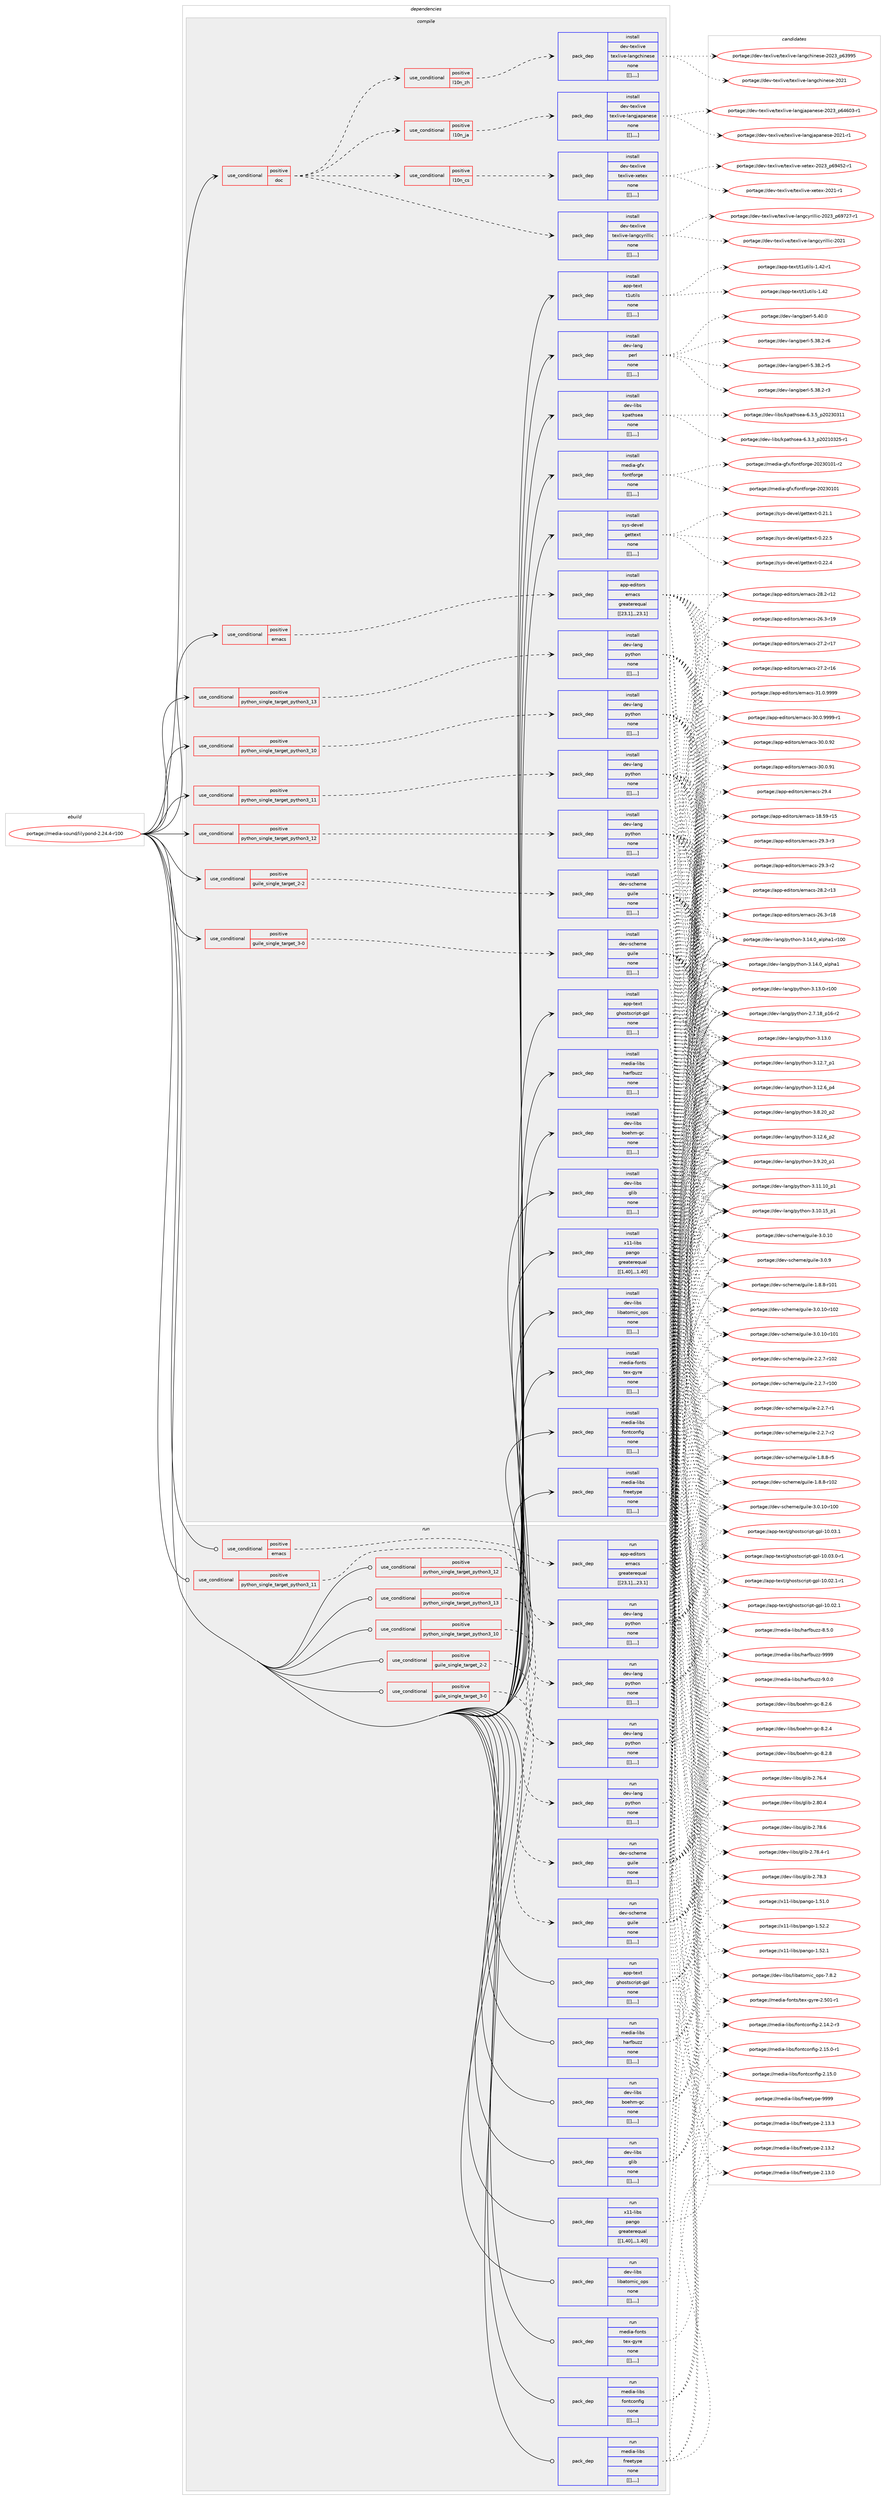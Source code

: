 digraph prolog {

# *************
# Graph options
# *************

newrank=true;
concentrate=true;
compound=true;
graph [rankdir=LR,fontname=Helvetica,fontsize=10,ranksep=1.5];#, ranksep=2.5, nodesep=0.2];
edge  [arrowhead=vee];
node  [fontname=Helvetica,fontsize=10];

# **********
# The ebuild
# **********

subgraph cluster_leftcol {
color=gray;
label=<<i>ebuild</i>>;
id [label="portage://media-sound/lilypond-2.24.4-r100", color=red, width=4, href="../media-sound/lilypond-2.24.4-r100.svg"];
}

# ****************
# The dependencies
# ****************

subgraph cluster_midcol {
color=gray;
label=<<i>dependencies</i>>;
subgraph cluster_compile {
fillcolor="#eeeeee";
style=filled;
label=<<i>compile</i>>;
subgraph cond86327 {
dependency339278 [label=<<TABLE BORDER="0" CELLBORDER="1" CELLSPACING="0" CELLPADDING="4"><TR><TD ROWSPAN="3" CELLPADDING="10">use_conditional</TD></TR><TR><TD>positive</TD></TR><TR><TD>doc</TD></TR></TABLE>>, shape=none, color=red];
subgraph pack250210 {
dependency339297 [label=<<TABLE BORDER="0" CELLBORDER="1" CELLSPACING="0" CELLPADDING="4" WIDTH="220"><TR><TD ROWSPAN="6" CELLPADDING="30">pack_dep</TD></TR><TR><TD WIDTH="110">install</TD></TR><TR><TD>dev-texlive</TD></TR><TR><TD>texlive-langcyrillic</TD></TR><TR><TD>none</TD></TR><TR><TD>[[],,,,]</TD></TR></TABLE>>, shape=none, color=blue];
}
dependency339278:e -> dependency339297:w [weight=20,style="dashed",arrowhead="vee"];
subgraph cond86342 {
dependency339379 [label=<<TABLE BORDER="0" CELLBORDER="1" CELLSPACING="0" CELLPADDING="4"><TR><TD ROWSPAN="3" CELLPADDING="10">use_conditional</TD></TR><TR><TD>positive</TD></TR><TR><TD>l10n_cs</TD></TR></TABLE>>, shape=none, color=red];
subgraph pack250261 {
dependency339406 [label=<<TABLE BORDER="0" CELLBORDER="1" CELLSPACING="0" CELLPADDING="4" WIDTH="220"><TR><TD ROWSPAN="6" CELLPADDING="30">pack_dep</TD></TR><TR><TD WIDTH="110">install</TD></TR><TR><TD>dev-texlive</TD></TR><TR><TD>texlive-xetex</TD></TR><TR><TD>none</TD></TR><TR><TD>[[],,,,]</TD></TR></TABLE>>, shape=none, color=blue];
}
dependency339379:e -> dependency339406:w [weight=20,style="dashed",arrowhead="vee"];
}
dependency339278:e -> dependency339379:w [weight=20,style="dashed",arrowhead="vee"];
subgraph cond86387 {
dependency339451 [label=<<TABLE BORDER="0" CELLBORDER="1" CELLSPACING="0" CELLPADDING="4"><TR><TD ROWSPAN="3" CELLPADDING="10">use_conditional</TD></TR><TR><TD>positive</TD></TR><TR><TD>l10n_ja</TD></TR></TABLE>>, shape=none, color=red];
subgraph pack250324 {
dependency339516 [label=<<TABLE BORDER="0" CELLBORDER="1" CELLSPACING="0" CELLPADDING="4" WIDTH="220"><TR><TD ROWSPAN="6" CELLPADDING="30">pack_dep</TD></TR><TR><TD WIDTH="110">install</TD></TR><TR><TD>dev-texlive</TD></TR><TR><TD>texlive-langjapanese</TD></TR><TR><TD>none</TD></TR><TR><TD>[[],,,,]</TD></TR></TABLE>>, shape=none, color=blue];
}
dependency339451:e -> dependency339516:w [weight=20,style="dashed",arrowhead="vee"];
}
dependency339278:e -> dependency339451:w [weight=20,style="dashed",arrowhead="vee"];
subgraph cond86425 {
dependency339550 [label=<<TABLE BORDER="0" CELLBORDER="1" CELLSPACING="0" CELLPADDING="4"><TR><TD ROWSPAN="3" CELLPADDING="10">use_conditional</TD></TR><TR><TD>positive</TD></TR><TR><TD>l10n_zh</TD></TR></TABLE>>, shape=none, color=red];
subgraph pack250388 {
dependency339624 [label=<<TABLE BORDER="0" CELLBORDER="1" CELLSPACING="0" CELLPADDING="4" WIDTH="220"><TR><TD ROWSPAN="6" CELLPADDING="30">pack_dep</TD></TR><TR><TD WIDTH="110">install</TD></TR><TR><TD>dev-texlive</TD></TR><TR><TD>texlive-langchinese</TD></TR><TR><TD>none</TD></TR><TR><TD>[[],,,,]</TD></TR></TABLE>>, shape=none, color=blue];
}
dependency339550:e -> dependency339624:w [weight=20,style="dashed",arrowhead="vee"];
}
dependency339278:e -> dependency339550:w [weight=20,style="dashed",arrowhead="vee"];
}
id:e -> dependency339278:w [weight=20,style="solid",arrowhead="vee"];
subgraph cond86455 {
dependency339657 [label=<<TABLE BORDER="0" CELLBORDER="1" CELLSPACING="0" CELLPADDING="4"><TR><TD ROWSPAN="3" CELLPADDING="10">use_conditional</TD></TR><TR><TD>positive</TD></TR><TR><TD>emacs</TD></TR></TABLE>>, shape=none, color=red];
subgraph pack250461 {
dependency339697 [label=<<TABLE BORDER="0" CELLBORDER="1" CELLSPACING="0" CELLPADDING="4" WIDTH="220"><TR><TD ROWSPAN="6" CELLPADDING="30">pack_dep</TD></TR><TR><TD WIDTH="110">install</TD></TR><TR><TD>app-editors</TD></TR><TR><TD>emacs</TD></TR><TR><TD>greaterequal</TD></TR><TR><TD>[[23,1],,,23.1]</TD></TR></TABLE>>, shape=none, color=blue];
}
dependency339657:e -> dependency339697:w [weight=20,style="dashed",arrowhead="vee"];
}
id:e -> dependency339657:w [weight=20,style="solid",arrowhead="vee"];
subgraph cond86472 {
dependency339757 [label=<<TABLE BORDER="0" CELLBORDER="1" CELLSPACING="0" CELLPADDING="4"><TR><TD ROWSPAN="3" CELLPADDING="10">use_conditional</TD></TR><TR><TD>positive</TD></TR><TR><TD>guile_single_target_2-2</TD></TR></TABLE>>, shape=none, color=red];
subgraph pack250541 {
dependency339789 [label=<<TABLE BORDER="0" CELLBORDER="1" CELLSPACING="0" CELLPADDING="4" WIDTH="220"><TR><TD ROWSPAN="6" CELLPADDING="30">pack_dep</TD></TR><TR><TD WIDTH="110">install</TD></TR><TR><TD>dev-scheme</TD></TR><TR><TD>guile</TD></TR><TR><TD>none</TD></TR><TR><TD>[[],,,,]</TD></TR></TABLE>>, shape=none, color=blue];
}
dependency339757:e -> dependency339789:w [weight=20,style="dashed",arrowhead="vee"];
}
id:e -> dependency339757:w [weight=20,style="solid",arrowhead="vee"];
subgraph cond86500 {
dependency339812 [label=<<TABLE BORDER="0" CELLBORDER="1" CELLSPACING="0" CELLPADDING="4"><TR><TD ROWSPAN="3" CELLPADDING="10">use_conditional</TD></TR><TR><TD>positive</TD></TR><TR><TD>guile_single_target_3-0</TD></TR></TABLE>>, shape=none, color=red];
subgraph pack250564 {
dependency339833 [label=<<TABLE BORDER="0" CELLBORDER="1" CELLSPACING="0" CELLPADDING="4" WIDTH="220"><TR><TD ROWSPAN="6" CELLPADDING="30">pack_dep</TD></TR><TR><TD WIDTH="110">install</TD></TR><TR><TD>dev-scheme</TD></TR><TR><TD>guile</TD></TR><TR><TD>none</TD></TR><TR><TD>[[],,,,]</TD></TR></TABLE>>, shape=none, color=blue];
}
dependency339812:e -> dependency339833:w [weight=20,style="dashed",arrowhead="vee"];
}
id:e -> dependency339812:w [weight=20,style="solid",arrowhead="vee"];
subgraph cond86519 {
dependency339886 [label=<<TABLE BORDER="0" CELLBORDER="1" CELLSPACING="0" CELLPADDING="4"><TR><TD ROWSPAN="3" CELLPADDING="10">use_conditional</TD></TR><TR><TD>positive</TD></TR><TR><TD>python_single_target_python3_10</TD></TR></TABLE>>, shape=none, color=red];
subgraph pack250612 {
dependency339890 [label=<<TABLE BORDER="0" CELLBORDER="1" CELLSPACING="0" CELLPADDING="4" WIDTH="220"><TR><TD ROWSPAN="6" CELLPADDING="30">pack_dep</TD></TR><TR><TD WIDTH="110">install</TD></TR><TR><TD>dev-lang</TD></TR><TR><TD>python</TD></TR><TR><TD>none</TD></TR><TR><TD>[[],,,,]</TD></TR></TABLE>>, shape=none, color=blue];
}
dependency339886:e -> dependency339890:w [weight=20,style="dashed",arrowhead="vee"];
}
id:e -> dependency339886:w [weight=20,style="solid",arrowhead="vee"];
subgraph cond86540 {
dependency339997 [label=<<TABLE BORDER="0" CELLBORDER="1" CELLSPACING="0" CELLPADDING="4"><TR><TD ROWSPAN="3" CELLPADDING="10">use_conditional</TD></TR><TR><TD>positive</TD></TR><TR><TD>python_single_target_python3_11</TD></TR></TABLE>>, shape=none, color=red];
subgraph pack250719 {
dependency340060 [label=<<TABLE BORDER="0" CELLBORDER="1" CELLSPACING="0" CELLPADDING="4" WIDTH="220"><TR><TD ROWSPAN="6" CELLPADDING="30">pack_dep</TD></TR><TR><TD WIDTH="110">install</TD></TR><TR><TD>dev-lang</TD></TR><TR><TD>python</TD></TR><TR><TD>none</TD></TR><TR><TD>[[],,,,]</TD></TR></TABLE>>, shape=none, color=blue];
}
dependency339997:e -> dependency340060:w [weight=20,style="dashed",arrowhead="vee"];
}
id:e -> dependency339997:w [weight=20,style="solid",arrowhead="vee"];
subgraph cond86583 {
dependency340086 [label=<<TABLE BORDER="0" CELLBORDER="1" CELLSPACING="0" CELLPADDING="4"><TR><TD ROWSPAN="3" CELLPADDING="10">use_conditional</TD></TR><TR><TD>positive</TD></TR><TR><TD>python_single_target_python3_12</TD></TR></TABLE>>, shape=none, color=red];
subgraph pack250749 {
dependency340122 [label=<<TABLE BORDER="0" CELLBORDER="1" CELLSPACING="0" CELLPADDING="4" WIDTH="220"><TR><TD ROWSPAN="6" CELLPADDING="30">pack_dep</TD></TR><TR><TD WIDTH="110">install</TD></TR><TR><TD>dev-lang</TD></TR><TR><TD>python</TD></TR><TR><TD>none</TD></TR><TR><TD>[[],,,,]</TD></TR></TABLE>>, shape=none, color=blue];
}
dependency340086:e -> dependency340122:w [weight=20,style="dashed",arrowhead="vee"];
}
id:e -> dependency340086:w [weight=20,style="solid",arrowhead="vee"];
subgraph cond86591 {
dependency340158 [label=<<TABLE BORDER="0" CELLBORDER="1" CELLSPACING="0" CELLPADDING="4"><TR><TD ROWSPAN="3" CELLPADDING="10">use_conditional</TD></TR><TR><TD>positive</TD></TR><TR><TD>python_single_target_python3_13</TD></TR></TABLE>>, shape=none, color=red];
subgraph pack250823 {
dependency340187 [label=<<TABLE BORDER="0" CELLBORDER="1" CELLSPACING="0" CELLPADDING="4" WIDTH="220"><TR><TD ROWSPAN="6" CELLPADDING="30">pack_dep</TD></TR><TR><TD WIDTH="110">install</TD></TR><TR><TD>dev-lang</TD></TR><TR><TD>python</TD></TR><TR><TD>none</TD></TR><TR><TD>[[],,,,]</TD></TR></TABLE>>, shape=none, color=blue];
}
dependency340158:e -> dependency340187:w [weight=20,style="dashed",arrowhead="vee"];
}
id:e -> dependency340158:w [weight=20,style="solid",arrowhead="vee"];
subgraph pack250851 {
dependency340235 [label=<<TABLE BORDER="0" CELLBORDER="1" CELLSPACING="0" CELLPADDING="4" WIDTH="220"><TR><TD ROWSPAN="6" CELLPADDING="30">pack_dep</TD></TR><TR><TD WIDTH="110">install</TD></TR><TR><TD>app-text</TD></TR><TR><TD>ghostscript-gpl</TD></TR><TR><TD>none</TD></TR><TR><TD>[[],,,,]</TD></TR></TABLE>>, shape=none, color=blue];
}
id:e -> dependency340235:w [weight=20,style="solid",arrowhead="vee"];
subgraph pack250887 {
dependency340286 [label=<<TABLE BORDER="0" CELLBORDER="1" CELLSPACING="0" CELLPADDING="4" WIDTH="220"><TR><TD ROWSPAN="6" CELLPADDING="30">pack_dep</TD></TR><TR><TD WIDTH="110">install</TD></TR><TR><TD>app-text</TD></TR><TR><TD>t1utils</TD></TR><TR><TD>none</TD></TR><TR><TD>[[],,,,]</TD></TR></TABLE>>, shape=none, color=blue];
}
id:e -> dependency340286:w [weight=20,style="solid",arrowhead="vee"];
subgraph pack250901 {
dependency340326 [label=<<TABLE BORDER="0" CELLBORDER="1" CELLSPACING="0" CELLPADDING="4" WIDTH="220"><TR><TD ROWSPAN="6" CELLPADDING="30">pack_dep</TD></TR><TR><TD WIDTH="110">install</TD></TR><TR><TD>dev-lang</TD></TR><TR><TD>perl</TD></TR><TR><TD>none</TD></TR><TR><TD>[[],,,,]</TD></TR></TABLE>>, shape=none, color=blue];
}
id:e -> dependency340326:w [weight=20,style="solid",arrowhead="vee"];
subgraph pack250927 {
dependency340329 [label=<<TABLE BORDER="0" CELLBORDER="1" CELLSPACING="0" CELLPADDING="4" WIDTH="220"><TR><TD ROWSPAN="6" CELLPADDING="30">pack_dep</TD></TR><TR><TD WIDTH="110">install</TD></TR><TR><TD>dev-libs</TD></TR><TR><TD>boehm-gc</TD></TR><TR><TD>none</TD></TR><TR><TD>[[],,,,]</TD></TR></TABLE>>, shape=none, color=blue];
}
id:e -> dependency340329:w [weight=20,style="solid",arrowhead="vee"];
subgraph pack250942 {
dependency340351 [label=<<TABLE BORDER="0" CELLBORDER="1" CELLSPACING="0" CELLPADDING="4" WIDTH="220"><TR><TD ROWSPAN="6" CELLPADDING="30">pack_dep</TD></TR><TR><TD WIDTH="110">install</TD></TR><TR><TD>dev-libs</TD></TR><TR><TD>glib</TD></TR><TR><TD>none</TD></TR><TR><TD>[[],,,,]</TD></TR></TABLE>>, shape=none, color=blue];
}
id:e -> dependency340351:w [weight=20,style="solid",arrowhead="vee"];
subgraph pack250959 {
dependency340372 [label=<<TABLE BORDER="0" CELLBORDER="1" CELLSPACING="0" CELLPADDING="4" WIDTH="220"><TR><TD ROWSPAN="6" CELLPADDING="30">pack_dep</TD></TR><TR><TD WIDTH="110">install</TD></TR><TR><TD>dev-libs</TD></TR><TR><TD>kpathsea</TD></TR><TR><TD>none</TD></TR><TR><TD>[[],,,,]</TD></TR></TABLE>>, shape=none, color=blue];
}
id:e -> dependency340372:w [weight=20,style="solid",arrowhead="vee"];
subgraph pack250962 {
dependency340397 [label=<<TABLE BORDER="0" CELLBORDER="1" CELLSPACING="0" CELLPADDING="4" WIDTH="220"><TR><TD ROWSPAN="6" CELLPADDING="30">pack_dep</TD></TR><TR><TD WIDTH="110">install</TD></TR><TR><TD>dev-libs</TD></TR><TR><TD>libatomic_ops</TD></TR><TR><TD>none</TD></TR><TR><TD>[[],,,,]</TD></TR></TABLE>>, shape=none, color=blue];
}
id:e -> dependency340397:w [weight=20,style="solid",arrowhead="vee"];
subgraph pack250991 {
dependency340457 [label=<<TABLE BORDER="0" CELLBORDER="1" CELLSPACING="0" CELLPADDING="4" WIDTH="220"><TR><TD ROWSPAN="6" CELLPADDING="30">pack_dep</TD></TR><TR><TD WIDTH="110">install</TD></TR><TR><TD>media-fonts</TD></TR><TR><TD>tex-gyre</TD></TR><TR><TD>none</TD></TR><TR><TD>[[],,,,]</TD></TR></TABLE>>, shape=none, color=blue];
}
id:e -> dependency340457:w [weight=20,style="solid",arrowhead="vee"];
subgraph pack251023 {
dependency340483 [label=<<TABLE BORDER="0" CELLBORDER="1" CELLSPACING="0" CELLPADDING="4" WIDTH="220"><TR><TD ROWSPAN="6" CELLPADDING="30">pack_dep</TD></TR><TR><TD WIDTH="110">install</TD></TR><TR><TD>media-gfx</TD></TR><TR><TD>fontforge</TD></TR><TR><TD>none</TD></TR><TR><TD>[[],,,,]</TD></TR></TABLE>>, shape=none, color=blue];
}
id:e -> dependency340483:w [weight=20,style="solid",arrowhead="vee"];
subgraph pack251056 {
dependency340508 [label=<<TABLE BORDER="0" CELLBORDER="1" CELLSPACING="0" CELLPADDING="4" WIDTH="220"><TR><TD ROWSPAN="6" CELLPADDING="30">pack_dep</TD></TR><TR><TD WIDTH="110">install</TD></TR><TR><TD>media-libs</TD></TR><TR><TD>fontconfig</TD></TR><TR><TD>none</TD></TR><TR><TD>[[],,,,]</TD></TR></TABLE>>, shape=none, color=blue];
}
id:e -> dependency340508:w [weight=20,style="solid",arrowhead="vee"];
subgraph pack251061 {
dependency340530 [label=<<TABLE BORDER="0" CELLBORDER="1" CELLSPACING="0" CELLPADDING="4" WIDTH="220"><TR><TD ROWSPAN="6" CELLPADDING="30">pack_dep</TD></TR><TR><TD WIDTH="110">install</TD></TR><TR><TD>media-libs</TD></TR><TR><TD>freetype</TD></TR><TR><TD>none</TD></TR><TR><TD>[[],,,,]</TD></TR></TABLE>>, shape=none, color=blue];
}
id:e -> dependency340530:w [weight=20,style="solid",arrowhead="vee"];
subgraph pack251090 {
dependency340557 [label=<<TABLE BORDER="0" CELLBORDER="1" CELLSPACING="0" CELLPADDING="4" WIDTH="220"><TR><TD ROWSPAN="6" CELLPADDING="30">pack_dep</TD></TR><TR><TD WIDTH="110">install</TD></TR><TR><TD>media-libs</TD></TR><TR><TD>harfbuzz</TD></TR><TR><TD>none</TD></TR><TR><TD>[[],,,,]</TD></TR></TABLE>>, shape=none, color=blue];
}
id:e -> dependency340557:w [weight=20,style="solid",arrowhead="vee"];
subgraph pack251093 {
dependency340604 [label=<<TABLE BORDER="0" CELLBORDER="1" CELLSPACING="0" CELLPADDING="4" WIDTH="220"><TR><TD ROWSPAN="6" CELLPADDING="30">pack_dep</TD></TR><TR><TD WIDTH="110">install</TD></TR><TR><TD>sys-devel</TD></TR><TR><TD>gettext</TD></TR><TR><TD>none</TD></TR><TR><TD>[[],,,,]</TD></TR></TABLE>>, shape=none, color=blue];
}
id:e -> dependency340604:w [weight=20,style="solid",arrowhead="vee"];
subgraph pack251147 {
dependency340649 [label=<<TABLE BORDER="0" CELLBORDER="1" CELLSPACING="0" CELLPADDING="4" WIDTH="220"><TR><TD ROWSPAN="6" CELLPADDING="30">pack_dep</TD></TR><TR><TD WIDTH="110">install</TD></TR><TR><TD>x11-libs</TD></TR><TR><TD>pango</TD></TR><TR><TD>greaterequal</TD></TR><TR><TD>[[1,40],,,1.40]</TD></TR></TABLE>>, shape=none, color=blue];
}
id:e -> dependency340649:w [weight=20,style="solid",arrowhead="vee"];
}
subgraph cluster_compileandrun {
fillcolor="#eeeeee";
style=filled;
label=<<i>compile and run</i>>;
}
subgraph cluster_run {
fillcolor="#eeeeee";
style=filled;
label=<<i>run</i>>;
subgraph cond86745 {
dependency340696 [label=<<TABLE BORDER="0" CELLBORDER="1" CELLSPACING="0" CELLPADDING="4"><TR><TD ROWSPAN="3" CELLPADDING="10">use_conditional</TD></TR><TR><TD>positive</TD></TR><TR><TD>emacs</TD></TR></TABLE>>, shape=none, color=red];
subgraph pack251210 {
dependency340779 [label=<<TABLE BORDER="0" CELLBORDER="1" CELLSPACING="0" CELLPADDING="4" WIDTH="220"><TR><TD ROWSPAN="6" CELLPADDING="30">pack_dep</TD></TR><TR><TD WIDTH="110">run</TD></TR><TR><TD>app-editors</TD></TR><TR><TD>emacs</TD></TR><TR><TD>greaterequal</TD></TR><TR><TD>[[23,1],,,23.1]</TD></TR></TABLE>>, shape=none, color=blue];
}
dependency340696:e -> dependency340779:w [weight=20,style="dashed",arrowhead="vee"];
}
id:e -> dependency340696:w [weight=20,style="solid",arrowhead="odot"];
subgraph cond86767 {
dependency340786 [label=<<TABLE BORDER="0" CELLBORDER="1" CELLSPACING="0" CELLPADDING="4"><TR><TD ROWSPAN="3" CELLPADDING="10">use_conditional</TD></TR><TR><TD>positive</TD></TR><TR><TD>guile_single_target_2-2</TD></TR></TABLE>>, shape=none, color=red];
subgraph pack251318 {
dependency340886 [label=<<TABLE BORDER="0" CELLBORDER="1" CELLSPACING="0" CELLPADDING="4" WIDTH="220"><TR><TD ROWSPAN="6" CELLPADDING="30">pack_dep</TD></TR><TR><TD WIDTH="110">run</TD></TR><TR><TD>dev-scheme</TD></TR><TR><TD>guile</TD></TR><TR><TD>none</TD></TR><TR><TD>[[],,,,]</TD></TR></TABLE>>, shape=none, color=blue];
}
dependency340786:e -> dependency340886:w [weight=20,style="dashed",arrowhead="vee"];
}
id:e -> dependency340786:w [weight=20,style="solid",arrowhead="odot"];
subgraph cond86793 {
dependency340909 [label=<<TABLE BORDER="0" CELLBORDER="1" CELLSPACING="0" CELLPADDING="4"><TR><TD ROWSPAN="3" CELLPADDING="10">use_conditional</TD></TR><TR><TD>positive</TD></TR><TR><TD>guile_single_target_3-0</TD></TR></TABLE>>, shape=none, color=red];
subgraph pack251367 {
dependency340975 [label=<<TABLE BORDER="0" CELLBORDER="1" CELLSPACING="0" CELLPADDING="4" WIDTH="220"><TR><TD ROWSPAN="6" CELLPADDING="30">pack_dep</TD></TR><TR><TD WIDTH="110">run</TD></TR><TR><TD>dev-scheme</TD></TR><TR><TD>guile</TD></TR><TR><TD>none</TD></TR><TR><TD>[[],,,,]</TD></TR></TABLE>>, shape=none, color=blue];
}
dependency340909:e -> dependency340975:w [weight=20,style="dashed",arrowhead="vee"];
}
id:e -> dependency340909:w [weight=20,style="solid",arrowhead="odot"];
subgraph cond86804 {
dependency340981 [label=<<TABLE BORDER="0" CELLBORDER="1" CELLSPACING="0" CELLPADDING="4"><TR><TD ROWSPAN="3" CELLPADDING="10">use_conditional</TD></TR><TR><TD>positive</TD></TR><TR><TD>python_single_target_python3_10</TD></TR></TABLE>>, shape=none, color=red];
subgraph pack251424 {
dependency341003 [label=<<TABLE BORDER="0" CELLBORDER="1" CELLSPACING="0" CELLPADDING="4" WIDTH="220"><TR><TD ROWSPAN="6" CELLPADDING="30">pack_dep</TD></TR><TR><TD WIDTH="110">run</TD></TR><TR><TD>dev-lang</TD></TR><TR><TD>python</TD></TR><TR><TD>none</TD></TR><TR><TD>[[],,,,]</TD></TR></TABLE>>, shape=none, color=blue];
}
dependency340981:e -> dependency341003:w [weight=20,style="dashed",arrowhead="vee"];
}
id:e -> dependency340981:w [weight=20,style="solid",arrowhead="odot"];
subgraph cond86815 {
dependency341049 [label=<<TABLE BORDER="0" CELLBORDER="1" CELLSPACING="0" CELLPADDING="4"><TR><TD ROWSPAN="3" CELLPADDING="10">use_conditional</TD></TR><TR><TD>positive</TD></TR><TR><TD>python_single_target_python3_11</TD></TR></TABLE>>, shape=none, color=red];
subgraph pack251481 {
dependency341052 [label=<<TABLE BORDER="0" CELLBORDER="1" CELLSPACING="0" CELLPADDING="4" WIDTH="220"><TR><TD ROWSPAN="6" CELLPADDING="30">pack_dep</TD></TR><TR><TD WIDTH="110">run</TD></TR><TR><TD>dev-lang</TD></TR><TR><TD>python</TD></TR><TR><TD>none</TD></TR><TR><TD>[[],,,,]</TD></TR></TABLE>>, shape=none, color=blue];
}
dependency341049:e -> dependency341052:w [weight=20,style="dashed",arrowhead="vee"];
}
id:e -> dependency341049:w [weight=20,style="solid",arrowhead="odot"];
subgraph cond86826 {
dependency341098 [label=<<TABLE BORDER="0" CELLBORDER="1" CELLSPACING="0" CELLPADDING="4"><TR><TD ROWSPAN="3" CELLPADDING="10">use_conditional</TD></TR><TR><TD>positive</TD></TR><TR><TD>python_single_target_python3_12</TD></TR></TABLE>>, shape=none, color=red];
subgraph pack251515 {
dependency341101 [label=<<TABLE BORDER="0" CELLBORDER="1" CELLSPACING="0" CELLPADDING="4" WIDTH="220"><TR><TD ROWSPAN="6" CELLPADDING="30">pack_dep</TD></TR><TR><TD WIDTH="110">run</TD></TR><TR><TD>dev-lang</TD></TR><TR><TD>python</TD></TR><TR><TD>none</TD></TR><TR><TD>[[],,,,]</TD></TR></TABLE>>, shape=none, color=blue];
}
dependency341098:e -> dependency341101:w [weight=20,style="dashed",arrowhead="vee"];
}
id:e -> dependency341098:w [weight=20,style="solid",arrowhead="odot"];
subgraph cond86834 {
dependency341118 [label=<<TABLE BORDER="0" CELLBORDER="1" CELLSPACING="0" CELLPADDING="4"><TR><TD ROWSPAN="3" CELLPADDING="10">use_conditional</TD></TR><TR><TD>positive</TD></TR><TR><TD>python_single_target_python3_13</TD></TR></TABLE>>, shape=none, color=red];
subgraph pack251534 {
dependency341163 [label=<<TABLE BORDER="0" CELLBORDER="1" CELLSPACING="0" CELLPADDING="4" WIDTH="220"><TR><TD ROWSPAN="6" CELLPADDING="30">pack_dep</TD></TR><TR><TD WIDTH="110">run</TD></TR><TR><TD>dev-lang</TD></TR><TR><TD>python</TD></TR><TR><TD>none</TD></TR><TR><TD>[[],,,,]</TD></TR></TABLE>>, shape=none, color=blue];
}
dependency341118:e -> dependency341163:w [weight=20,style="dashed",arrowhead="vee"];
}
id:e -> dependency341118:w [weight=20,style="solid",arrowhead="odot"];
subgraph pack251609 {
dependency341234 [label=<<TABLE BORDER="0" CELLBORDER="1" CELLSPACING="0" CELLPADDING="4" WIDTH="220"><TR><TD ROWSPAN="6" CELLPADDING="30">pack_dep</TD></TR><TR><TD WIDTH="110">run</TD></TR><TR><TD>app-text</TD></TR><TR><TD>ghostscript-gpl</TD></TR><TR><TD>none</TD></TR><TR><TD>[[],,,,]</TD></TR></TABLE>>, shape=none, color=blue];
}
id:e -> dependency341234:w [weight=20,style="solid",arrowhead="odot"];
subgraph pack251614 {
dependency341238 [label=<<TABLE BORDER="0" CELLBORDER="1" CELLSPACING="0" CELLPADDING="4" WIDTH="220"><TR><TD ROWSPAN="6" CELLPADDING="30">pack_dep</TD></TR><TR><TD WIDTH="110">run</TD></TR><TR><TD>dev-libs</TD></TR><TR><TD>boehm-gc</TD></TR><TR><TD>none</TD></TR><TR><TD>[[],,,,]</TD></TR></TABLE>>, shape=none, color=blue];
}
id:e -> dependency341238:w [weight=20,style="solid",arrowhead="odot"];
subgraph pack251618 {
dependency341277 [label=<<TABLE BORDER="0" CELLBORDER="1" CELLSPACING="0" CELLPADDING="4" WIDTH="220"><TR><TD ROWSPAN="6" CELLPADDING="30">pack_dep</TD></TR><TR><TD WIDTH="110">run</TD></TR><TR><TD>dev-libs</TD></TR><TR><TD>glib</TD></TR><TR><TD>none</TD></TR><TR><TD>[[],,,,]</TD></TR></TABLE>>, shape=none, color=blue];
}
id:e -> dependency341277:w [weight=20,style="solid",arrowhead="odot"];
subgraph pack251650 {
dependency341281 [label=<<TABLE BORDER="0" CELLBORDER="1" CELLSPACING="0" CELLPADDING="4" WIDTH="220"><TR><TD ROWSPAN="6" CELLPADDING="30">pack_dep</TD></TR><TR><TD WIDTH="110">run</TD></TR><TR><TD>dev-libs</TD></TR><TR><TD>libatomic_ops</TD></TR><TR><TD>none</TD></TR><TR><TD>[[],,,,]</TD></TR></TABLE>>, shape=none, color=blue];
}
id:e -> dependency341281:w [weight=20,style="solid",arrowhead="odot"];
subgraph pack251655 {
dependency341285 [label=<<TABLE BORDER="0" CELLBORDER="1" CELLSPACING="0" CELLPADDING="4" WIDTH="220"><TR><TD ROWSPAN="6" CELLPADDING="30">pack_dep</TD></TR><TR><TD WIDTH="110">run</TD></TR><TR><TD>media-fonts</TD></TR><TR><TD>tex-gyre</TD></TR><TR><TD>none</TD></TR><TR><TD>[[],,,,]</TD></TR></TABLE>>, shape=none, color=blue];
}
id:e -> dependency341285:w [weight=20,style="solid",arrowhead="odot"];
subgraph pack251667 {
dependency341303 [label=<<TABLE BORDER="0" CELLBORDER="1" CELLSPACING="0" CELLPADDING="4" WIDTH="220"><TR><TD ROWSPAN="6" CELLPADDING="30">pack_dep</TD></TR><TR><TD WIDTH="110">run</TD></TR><TR><TD>media-libs</TD></TR><TR><TD>fontconfig</TD></TR><TR><TD>none</TD></TR><TR><TD>[[],,,,]</TD></TR></TABLE>>, shape=none, color=blue];
}
id:e -> dependency341303:w [weight=20,style="solid",arrowhead="odot"];
subgraph pack251705 {
dependency341354 [label=<<TABLE BORDER="0" CELLBORDER="1" CELLSPACING="0" CELLPADDING="4" WIDTH="220"><TR><TD ROWSPAN="6" CELLPADDING="30">pack_dep</TD></TR><TR><TD WIDTH="110">run</TD></TR><TR><TD>media-libs</TD></TR><TR><TD>freetype</TD></TR><TR><TD>none</TD></TR><TR><TD>[[],,,,]</TD></TR></TABLE>>, shape=none, color=blue];
}
id:e -> dependency341354:w [weight=20,style="solid",arrowhead="odot"];
subgraph pack251737 {
dependency341386 [label=<<TABLE BORDER="0" CELLBORDER="1" CELLSPACING="0" CELLPADDING="4" WIDTH="220"><TR><TD ROWSPAN="6" CELLPADDING="30">pack_dep</TD></TR><TR><TD WIDTH="110">run</TD></TR><TR><TD>media-libs</TD></TR><TR><TD>harfbuzz</TD></TR><TR><TD>none</TD></TR><TR><TD>[[],,,,]</TD></TR></TABLE>>, shape=none, color=blue];
}
id:e -> dependency341386:w [weight=20,style="solid",arrowhead="odot"];
subgraph pack251754 {
dependency341418 [label=<<TABLE BORDER="0" CELLBORDER="1" CELLSPACING="0" CELLPADDING="4" WIDTH="220"><TR><TD ROWSPAN="6" CELLPADDING="30">pack_dep</TD></TR><TR><TD WIDTH="110">run</TD></TR><TR><TD>x11-libs</TD></TR><TR><TD>pango</TD></TR><TR><TD>greaterequal</TD></TR><TR><TD>[[1,40],,,1.40]</TD></TR></TABLE>>, shape=none, color=blue];
}
id:e -> dependency341418:w [weight=20,style="solid",arrowhead="odot"];
}
}

# **************
# The candidates
# **************

subgraph cluster_choices {
rank=same;
color=gray;
label=<<i>candidates</i>>;

subgraph choice250943 {
color=black;
nodesep=1;
choice10010111845116101120108105118101471161011201081051181014510897110103991211141051081081059945504850519511254575550554511449 [label="portage://dev-texlive/texlive-langcyrillic-2023_p69727-r1", color=red, width=4,href="../dev-texlive/texlive-langcyrillic-2023_p69727-r1.svg"];
choice1001011184511610112010810511810147116101120108105118101451089711010399121114105108108105994550485049 [label="portage://dev-texlive/texlive-langcyrillic-2021", color=red, width=4,href="../dev-texlive/texlive-langcyrillic-2021.svg"];
dependency339297:e -> choice10010111845116101120108105118101471161011201081051181014510897110103991211141051081081059945504850519511254575550554511449:w [style=dotted,weight="100"];
dependency339297:e -> choice1001011184511610112010810511810147116101120108105118101451089711010399121114105108108105994550485049:w [style=dotted,weight="100"];
}
subgraph choice250948 {
color=black;
nodesep=1;
choice10010111845116101120108105118101471161011201081051181014512010111610112045504850519511254575253504511449 [label="portage://dev-texlive/texlive-xetex-2023_p69452-r1", color=red, width=4,href="../dev-texlive/texlive-xetex-2023_p69452-r1.svg"];
choice10010111845116101120108105118101471161011201081051181014512010111610112045504850494511449 [label="portage://dev-texlive/texlive-xetex-2021-r1", color=red, width=4,href="../dev-texlive/texlive-xetex-2021-r1.svg"];
dependency339406:e -> choice10010111845116101120108105118101471161011201081051181014512010111610112045504850519511254575253504511449:w [style=dotted,weight="100"];
dependency339406:e -> choice10010111845116101120108105118101471161011201081051181014512010111610112045504850494511449:w [style=dotted,weight="100"];
}
subgraph choice250974 {
color=black;
nodesep=1;
choice10010111845116101120108105118101471161011201081051181014510897110103106971129711010111510145504850519511254525448514511449 [label="portage://dev-texlive/texlive-langjapanese-2023_p64603-r1", color=red, width=4,href="../dev-texlive/texlive-langjapanese-2023_p64603-r1.svg"];
choice10010111845116101120108105118101471161011201081051181014510897110103106971129711010111510145504850494511449 [label="portage://dev-texlive/texlive-langjapanese-2021-r1", color=red, width=4,href="../dev-texlive/texlive-langjapanese-2021-r1.svg"];
dependency339516:e -> choice10010111845116101120108105118101471161011201081051181014510897110103106971129711010111510145504850519511254525448514511449:w [style=dotted,weight="100"];
dependency339516:e -> choice10010111845116101120108105118101471161011201081051181014510897110103106971129711010111510145504850494511449:w [style=dotted,weight="100"];
}
subgraph choice250980 {
color=black;
nodesep=1;
choice10010111845116101120108105118101471161011201081051181014510897110103991041051101011151014550485051951125451575753 [label="portage://dev-texlive/texlive-langchinese-2023_p63995", color=red, width=4,href="../dev-texlive/texlive-langchinese-2023_p63995.svg"];
choice10010111845116101120108105118101471161011201081051181014510897110103991041051101011151014550485049 [label="portage://dev-texlive/texlive-langchinese-2021", color=red, width=4,href="../dev-texlive/texlive-langchinese-2021.svg"];
dependency339624:e -> choice10010111845116101120108105118101471161011201081051181014510897110103991041051101011151014550485051951125451575753:w [style=dotted,weight="100"];
dependency339624:e -> choice10010111845116101120108105118101471161011201081051181014510897110103991041051101011151014550485049:w [style=dotted,weight="100"];
}
subgraph choice250986 {
color=black;
nodesep=1;
choice971121124510110010511611111411547101109979911545514946484657575757 [label="portage://app-editors/emacs-31.0.9999", color=red, width=4,href="../app-editors/emacs-31.0.9999.svg"];
choice9711211245101100105116111114115471011099799115455148464846575757574511449 [label="portage://app-editors/emacs-30.0.9999-r1", color=red, width=4,href="../app-editors/emacs-30.0.9999-r1.svg"];
choice97112112451011001051161111141154710110997991154551484648465750 [label="portage://app-editors/emacs-30.0.92", color=red, width=4,href="../app-editors/emacs-30.0.92.svg"];
choice97112112451011001051161111141154710110997991154551484648465749 [label="portage://app-editors/emacs-30.0.91", color=red, width=4,href="../app-editors/emacs-30.0.91.svg"];
choice97112112451011001051161111141154710110997991154550574652 [label="portage://app-editors/emacs-29.4", color=red, width=4,href="../app-editors/emacs-29.4.svg"];
choice971121124510110010511611111411547101109979911545505746514511451 [label="portage://app-editors/emacs-29.3-r3", color=red, width=4,href="../app-editors/emacs-29.3-r3.svg"];
choice971121124510110010511611111411547101109979911545505746514511450 [label="portage://app-editors/emacs-29.3-r2", color=red, width=4,href="../app-editors/emacs-29.3-r2.svg"];
choice97112112451011001051161111141154710110997991154550564650451144951 [label="portage://app-editors/emacs-28.2-r13", color=red, width=4,href="../app-editors/emacs-28.2-r13.svg"];
choice97112112451011001051161111141154710110997991154550564650451144950 [label="portage://app-editors/emacs-28.2-r12", color=red, width=4,href="../app-editors/emacs-28.2-r12.svg"];
choice97112112451011001051161111141154710110997991154550554650451144955 [label="portage://app-editors/emacs-27.2-r17", color=red, width=4,href="../app-editors/emacs-27.2-r17.svg"];
choice97112112451011001051161111141154710110997991154550554650451144954 [label="portage://app-editors/emacs-27.2-r16", color=red, width=4,href="../app-editors/emacs-27.2-r16.svg"];
choice97112112451011001051161111141154710110997991154550544651451144957 [label="portage://app-editors/emacs-26.3-r19", color=red, width=4,href="../app-editors/emacs-26.3-r19.svg"];
choice97112112451011001051161111141154710110997991154550544651451144956 [label="portage://app-editors/emacs-26.3-r18", color=red, width=4,href="../app-editors/emacs-26.3-r18.svg"];
choice9711211245101100105116111114115471011099799115454956465357451144953 [label="portage://app-editors/emacs-18.59-r15", color=red, width=4,href="../app-editors/emacs-18.59-r15.svg"];
dependency339697:e -> choice971121124510110010511611111411547101109979911545514946484657575757:w [style=dotted,weight="100"];
dependency339697:e -> choice9711211245101100105116111114115471011099799115455148464846575757574511449:w [style=dotted,weight="100"];
dependency339697:e -> choice97112112451011001051161111141154710110997991154551484648465750:w [style=dotted,weight="100"];
dependency339697:e -> choice97112112451011001051161111141154710110997991154551484648465749:w [style=dotted,weight="100"];
dependency339697:e -> choice97112112451011001051161111141154710110997991154550574652:w [style=dotted,weight="100"];
dependency339697:e -> choice971121124510110010511611111411547101109979911545505746514511451:w [style=dotted,weight="100"];
dependency339697:e -> choice971121124510110010511611111411547101109979911545505746514511450:w [style=dotted,weight="100"];
dependency339697:e -> choice97112112451011001051161111141154710110997991154550564650451144951:w [style=dotted,weight="100"];
dependency339697:e -> choice97112112451011001051161111141154710110997991154550564650451144950:w [style=dotted,weight="100"];
dependency339697:e -> choice97112112451011001051161111141154710110997991154550554650451144955:w [style=dotted,weight="100"];
dependency339697:e -> choice97112112451011001051161111141154710110997991154550554650451144954:w [style=dotted,weight="100"];
dependency339697:e -> choice97112112451011001051161111141154710110997991154550544651451144957:w [style=dotted,weight="100"];
dependency339697:e -> choice97112112451011001051161111141154710110997991154550544651451144956:w [style=dotted,weight="100"];
dependency339697:e -> choice9711211245101100105116111114115471011099799115454956465357451144953:w [style=dotted,weight="100"];
}
subgraph choice251005 {
color=black;
nodesep=1;
choice1001011184511599104101109101471031171051081014551464846494845114494850 [label="portage://dev-scheme/guile-3.0.10-r102", color=red, width=4,href="../dev-scheme/guile-3.0.10-r102.svg"];
choice1001011184511599104101109101471031171051081014551464846494845114494849 [label="portage://dev-scheme/guile-3.0.10-r101", color=red, width=4,href="../dev-scheme/guile-3.0.10-r101.svg"];
choice1001011184511599104101109101471031171051081014551464846494845114494848 [label="portage://dev-scheme/guile-3.0.10-r100", color=red, width=4,href="../dev-scheme/guile-3.0.10-r100.svg"];
choice10010111845115991041011091014710311710510810145514648464948 [label="portage://dev-scheme/guile-3.0.10", color=red, width=4,href="../dev-scheme/guile-3.0.10.svg"];
choice100101118451159910410110910147103117105108101455146484657 [label="portage://dev-scheme/guile-3.0.9", color=red, width=4,href="../dev-scheme/guile-3.0.9.svg"];
choice1001011184511599104101109101471031171051081014550465046554511450 [label="portage://dev-scheme/guile-2.2.7-r2", color=red, width=4,href="../dev-scheme/guile-2.2.7-r2.svg"];
choice10010111845115991041011091014710311710510810145504650465545114494850 [label="portage://dev-scheme/guile-2.2.7-r102", color=red, width=4,href="../dev-scheme/guile-2.2.7-r102.svg"];
choice10010111845115991041011091014710311710510810145504650465545114494848 [label="portage://dev-scheme/guile-2.2.7-r100", color=red, width=4,href="../dev-scheme/guile-2.2.7-r100.svg"];
choice1001011184511599104101109101471031171051081014550465046554511449 [label="portage://dev-scheme/guile-2.2.7-r1", color=red, width=4,href="../dev-scheme/guile-2.2.7-r1.svg"];
choice1001011184511599104101109101471031171051081014549465646564511453 [label="portage://dev-scheme/guile-1.8.8-r5", color=red, width=4,href="../dev-scheme/guile-1.8.8-r5.svg"];
choice10010111845115991041011091014710311710510810145494656465645114494850 [label="portage://dev-scheme/guile-1.8.8-r102", color=red, width=4,href="../dev-scheme/guile-1.8.8-r102.svg"];
choice10010111845115991041011091014710311710510810145494656465645114494849 [label="portage://dev-scheme/guile-1.8.8-r101", color=red, width=4,href="../dev-scheme/guile-1.8.8-r101.svg"];
dependency339789:e -> choice1001011184511599104101109101471031171051081014551464846494845114494850:w [style=dotted,weight="100"];
dependency339789:e -> choice1001011184511599104101109101471031171051081014551464846494845114494849:w [style=dotted,weight="100"];
dependency339789:e -> choice1001011184511599104101109101471031171051081014551464846494845114494848:w [style=dotted,weight="100"];
dependency339789:e -> choice10010111845115991041011091014710311710510810145514648464948:w [style=dotted,weight="100"];
dependency339789:e -> choice100101118451159910410110910147103117105108101455146484657:w [style=dotted,weight="100"];
dependency339789:e -> choice1001011184511599104101109101471031171051081014550465046554511450:w [style=dotted,weight="100"];
dependency339789:e -> choice10010111845115991041011091014710311710510810145504650465545114494850:w [style=dotted,weight="100"];
dependency339789:e -> choice10010111845115991041011091014710311710510810145504650465545114494848:w [style=dotted,weight="100"];
dependency339789:e -> choice1001011184511599104101109101471031171051081014550465046554511449:w [style=dotted,weight="100"];
dependency339789:e -> choice1001011184511599104101109101471031171051081014549465646564511453:w [style=dotted,weight="100"];
dependency339789:e -> choice10010111845115991041011091014710311710510810145494656465645114494850:w [style=dotted,weight="100"];
dependency339789:e -> choice10010111845115991041011091014710311710510810145494656465645114494849:w [style=dotted,weight="100"];
}
subgraph choice251023 {
color=black;
nodesep=1;
choice1001011184511599104101109101471031171051081014551464846494845114494850 [label="portage://dev-scheme/guile-3.0.10-r102", color=red, width=4,href="../dev-scheme/guile-3.0.10-r102.svg"];
choice1001011184511599104101109101471031171051081014551464846494845114494849 [label="portage://dev-scheme/guile-3.0.10-r101", color=red, width=4,href="../dev-scheme/guile-3.0.10-r101.svg"];
choice1001011184511599104101109101471031171051081014551464846494845114494848 [label="portage://dev-scheme/guile-3.0.10-r100", color=red, width=4,href="../dev-scheme/guile-3.0.10-r100.svg"];
choice10010111845115991041011091014710311710510810145514648464948 [label="portage://dev-scheme/guile-3.0.10", color=red, width=4,href="../dev-scheme/guile-3.0.10.svg"];
choice100101118451159910410110910147103117105108101455146484657 [label="portage://dev-scheme/guile-3.0.9", color=red, width=4,href="../dev-scheme/guile-3.0.9.svg"];
choice1001011184511599104101109101471031171051081014550465046554511450 [label="portage://dev-scheme/guile-2.2.7-r2", color=red, width=4,href="../dev-scheme/guile-2.2.7-r2.svg"];
choice10010111845115991041011091014710311710510810145504650465545114494850 [label="portage://dev-scheme/guile-2.2.7-r102", color=red, width=4,href="../dev-scheme/guile-2.2.7-r102.svg"];
choice10010111845115991041011091014710311710510810145504650465545114494848 [label="portage://dev-scheme/guile-2.2.7-r100", color=red, width=4,href="../dev-scheme/guile-2.2.7-r100.svg"];
choice1001011184511599104101109101471031171051081014550465046554511449 [label="portage://dev-scheme/guile-2.2.7-r1", color=red, width=4,href="../dev-scheme/guile-2.2.7-r1.svg"];
choice1001011184511599104101109101471031171051081014549465646564511453 [label="portage://dev-scheme/guile-1.8.8-r5", color=red, width=4,href="../dev-scheme/guile-1.8.8-r5.svg"];
choice10010111845115991041011091014710311710510810145494656465645114494850 [label="portage://dev-scheme/guile-1.8.8-r102", color=red, width=4,href="../dev-scheme/guile-1.8.8-r102.svg"];
choice10010111845115991041011091014710311710510810145494656465645114494849 [label="portage://dev-scheme/guile-1.8.8-r101", color=red, width=4,href="../dev-scheme/guile-1.8.8-r101.svg"];
dependency339833:e -> choice1001011184511599104101109101471031171051081014551464846494845114494850:w [style=dotted,weight="100"];
dependency339833:e -> choice1001011184511599104101109101471031171051081014551464846494845114494849:w [style=dotted,weight="100"];
dependency339833:e -> choice1001011184511599104101109101471031171051081014551464846494845114494848:w [style=dotted,weight="100"];
dependency339833:e -> choice10010111845115991041011091014710311710510810145514648464948:w [style=dotted,weight="100"];
dependency339833:e -> choice100101118451159910410110910147103117105108101455146484657:w [style=dotted,weight="100"];
dependency339833:e -> choice1001011184511599104101109101471031171051081014550465046554511450:w [style=dotted,weight="100"];
dependency339833:e -> choice10010111845115991041011091014710311710510810145504650465545114494850:w [style=dotted,weight="100"];
dependency339833:e -> choice10010111845115991041011091014710311710510810145504650465545114494848:w [style=dotted,weight="100"];
dependency339833:e -> choice1001011184511599104101109101471031171051081014550465046554511449:w [style=dotted,weight="100"];
dependency339833:e -> choice1001011184511599104101109101471031171051081014549465646564511453:w [style=dotted,weight="100"];
dependency339833:e -> choice10010111845115991041011091014710311710510810145494656465645114494850:w [style=dotted,weight="100"];
dependency339833:e -> choice10010111845115991041011091014710311710510810145494656465645114494849:w [style=dotted,weight="100"];
}
subgraph choice251040 {
color=black;
nodesep=1;
choice100101118451089711010347112121116104111110455146495246489597108112104974945114494848 [label="portage://dev-lang/python-3.14.0_alpha1-r100", color=red, width=4,href="../dev-lang/python-3.14.0_alpha1-r100.svg"];
choice1001011184510897110103471121211161041111104551464952464895971081121049749 [label="portage://dev-lang/python-3.14.0_alpha1", color=red, width=4,href="../dev-lang/python-3.14.0_alpha1.svg"];
choice1001011184510897110103471121211161041111104551464951464845114494848 [label="portage://dev-lang/python-3.13.0-r100", color=red, width=4,href="../dev-lang/python-3.13.0-r100.svg"];
choice10010111845108971101034711212111610411111045514649514648 [label="portage://dev-lang/python-3.13.0", color=red, width=4,href="../dev-lang/python-3.13.0.svg"];
choice100101118451089711010347112121116104111110455146495046559511249 [label="portage://dev-lang/python-3.12.7_p1", color=red, width=4,href="../dev-lang/python-3.12.7_p1.svg"];
choice100101118451089711010347112121116104111110455146495046549511252 [label="portage://dev-lang/python-3.12.6_p4", color=red, width=4,href="../dev-lang/python-3.12.6_p4.svg"];
choice100101118451089711010347112121116104111110455146495046549511250 [label="portage://dev-lang/python-3.12.6_p2", color=red, width=4,href="../dev-lang/python-3.12.6_p2.svg"];
choice10010111845108971101034711212111610411111045514649494649489511249 [label="portage://dev-lang/python-3.11.10_p1", color=red, width=4,href="../dev-lang/python-3.11.10_p1.svg"];
choice10010111845108971101034711212111610411111045514649484649539511249 [label="portage://dev-lang/python-3.10.15_p1", color=red, width=4,href="../dev-lang/python-3.10.15_p1.svg"];
choice100101118451089711010347112121116104111110455146574650489511249 [label="portage://dev-lang/python-3.9.20_p1", color=red, width=4,href="../dev-lang/python-3.9.20_p1.svg"];
choice100101118451089711010347112121116104111110455146564650489511250 [label="portage://dev-lang/python-3.8.20_p2", color=red, width=4,href="../dev-lang/python-3.8.20_p2.svg"];
choice100101118451089711010347112121116104111110455046554649569511249544511450 [label="portage://dev-lang/python-2.7.18_p16-r2", color=red, width=4,href="../dev-lang/python-2.7.18_p16-r2.svg"];
dependency339890:e -> choice100101118451089711010347112121116104111110455146495246489597108112104974945114494848:w [style=dotted,weight="100"];
dependency339890:e -> choice1001011184510897110103471121211161041111104551464952464895971081121049749:w [style=dotted,weight="100"];
dependency339890:e -> choice1001011184510897110103471121211161041111104551464951464845114494848:w [style=dotted,weight="100"];
dependency339890:e -> choice10010111845108971101034711212111610411111045514649514648:w [style=dotted,weight="100"];
dependency339890:e -> choice100101118451089711010347112121116104111110455146495046559511249:w [style=dotted,weight="100"];
dependency339890:e -> choice100101118451089711010347112121116104111110455146495046549511252:w [style=dotted,weight="100"];
dependency339890:e -> choice100101118451089711010347112121116104111110455146495046549511250:w [style=dotted,weight="100"];
dependency339890:e -> choice10010111845108971101034711212111610411111045514649494649489511249:w [style=dotted,weight="100"];
dependency339890:e -> choice10010111845108971101034711212111610411111045514649484649539511249:w [style=dotted,weight="100"];
dependency339890:e -> choice100101118451089711010347112121116104111110455146574650489511249:w [style=dotted,weight="100"];
dependency339890:e -> choice100101118451089711010347112121116104111110455146564650489511250:w [style=dotted,weight="100"];
dependency339890:e -> choice100101118451089711010347112121116104111110455046554649569511249544511450:w [style=dotted,weight="100"];
}
subgraph choice251063 {
color=black;
nodesep=1;
choice100101118451089711010347112121116104111110455146495246489597108112104974945114494848 [label="portage://dev-lang/python-3.14.0_alpha1-r100", color=red, width=4,href="../dev-lang/python-3.14.0_alpha1-r100.svg"];
choice1001011184510897110103471121211161041111104551464952464895971081121049749 [label="portage://dev-lang/python-3.14.0_alpha1", color=red, width=4,href="../dev-lang/python-3.14.0_alpha1.svg"];
choice1001011184510897110103471121211161041111104551464951464845114494848 [label="portage://dev-lang/python-3.13.0-r100", color=red, width=4,href="../dev-lang/python-3.13.0-r100.svg"];
choice10010111845108971101034711212111610411111045514649514648 [label="portage://dev-lang/python-3.13.0", color=red, width=4,href="../dev-lang/python-3.13.0.svg"];
choice100101118451089711010347112121116104111110455146495046559511249 [label="portage://dev-lang/python-3.12.7_p1", color=red, width=4,href="../dev-lang/python-3.12.7_p1.svg"];
choice100101118451089711010347112121116104111110455146495046549511252 [label="portage://dev-lang/python-3.12.6_p4", color=red, width=4,href="../dev-lang/python-3.12.6_p4.svg"];
choice100101118451089711010347112121116104111110455146495046549511250 [label="portage://dev-lang/python-3.12.6_p2", color=red, width=4,href="../dev-lang/python-3.12.6_p2.svg"];
choice10010111845108971101034711212111610411111045514649494649489511249 [label="portage://dev-lang/python-3.11.10_p1", color=red, width=4,href="../dev-lang/python-3.11.10_p1.svg"];
choice10010111845108971101034711212111610411111045514649484649539511249 [label="portage://dev-lang/python-3.10.15_p1", color=red, width=4,href="../dev-lang/python-3.10.15_p1.svg"];
choice100101118451089711010347112121116104111110455146574650489511249 [label="portage://dev-lang/python-3.9.20_p1", color=red, width=4,href="../dev-lang/python-3.9.20_p1.svg"];
choice100101118451089711010347112121116104111110455146564650489511250 [label="portage://dev-lang/python-3.8.20_p2", color=red, width=4,href="../dev-lang/python-3.8.20_p2.svg"];
choice100101118451089711010347112121116104111110455046554649569511249544511450 [label="portage://dev-lang/python-2.7.18_p16-r2", color=red, width=4,href="../dev-lang/python-2.7.18_p16-r2.svg"];
dependency340060:e -> choice100101118451089711010347112121116104111110455146495246489597108112104974945114494848:w [style=dotted,weight="100"];
dependency340060:e -> choice1001011184510897110103471121211161041111104551464952464895971081121049749:w [style=dotted,weight="100"];
dependency340060:e -> choice1001011184510897110103471121211161041111104551464951464845114494848:w [style=dotted,weight="100"];
dependency340060:e -> choice10010111845108971101034711212111610411111045514649514648:w [style=dotted,weight="100"];
dependency340060:e -> choice100101118451089711010347112121116104111110455146495046559511249:w [style=dotted,weight="100"];
dependency340060:e -> choice100101118451089711010347112121116104111110455146495046549511252:w [style=dotted,weight="100"];
dependency340060:e -> choice100101118451089711010347112121116104111110455146495046549511250:w [style=dotted,weight="100"];
dependency340060:e -> choice10010111845108971101034711212111610411111045514649494649489511249:w [style=dotted,weight="100"];
dependency340060:e -> choice10010111845108971101034711212111610411111045514649484649539511249:w [style=dotted,weight="100"];
dependency340060:e -> choice100101118451089711010347112121116104111110455146574650489511249:w [style=dotted,weight="100"];
dependency340060:e -> choice100101118451089711010347112121116104111110455146564650489511250:w [style=dotted,weight="100"];
dependency340060:e -> choice100101118451089711010347112121116104111110455046554649569511249544511450:w [style=dotted,weight="100"];
}
subgraph choice251091 {
color=black;
nodesep=1;
choice100101118451089711010347112121116104111110455146495246489597108112104974945114494848 [label="portage://dev-lang/python-3.14.0_alpha1-r100", color=red, width=4,href="../dev-lang/python-3.14.0_alpha1-r100.svg"];
choice1001011184510897110103471121211161041111104551464952464895971081121049749 [label="portage://dev-lang/python-3.14.0_alpha1", color=red, width=4,href="../dev-lang/python-3.14.0_alpha1.svg"];
choice1001011184510897110103471121211161041111104551464951464845114494848 [label="portage://dev-lang/python-3.13.0-r100", color=red, width=4,href="../dev-lang/python-3.13.0-r100.svg"];
choice10010111845108971101034711212111610411111045514649514648 [label="portage://dev-lang/python-3.13.0", color=red, width=4,href="../dev-lang/python-3.13.0.svg"];
choice100101118451089711010347112121116104111110455146495046559511249 [label="portage://dev-lang/python-3.12.7_p1", color=red, width=4,href="../dev-lang/python-3.12.7_p1.svg"];
choice100101118451089711010347112121116104111110455146495046549511252 [label="portage://dev-lang/python-3.12.6_p4", color=red, width=4,href="../dev-lang/python-3.12.6_p4.svg"];
choice100101118451089711010347112121116104111110455146495046549511250 [label="portage://dev-lang/python-3.12.6_p2", color=red, width=4,href="../dev-lang/python-3.12.6_p2.svg"];
choice10010111845108971101034711212111610411111045514649494649489511249 [label="portage://dev-lang/python-3.11.10_p1", color=red, width=4,href="../dev-lang/python-3.11.10_p1.svg"];
choice10010111845108971101034711212111610411111045514649484649539511249 [label="portage://dev-lang/python-3.10.15_p1", color=red, width=4,href="../dev-lang/python-3.10.15_p1.svg"];
choice100101118451089711010347112121116104111110455146574650489511249 [label="portage://dev-lang/python-3.9.20_p1", color=red, width=4,href="../dev-lang/python-3.9.20_p1.svg"];
choice100101118451089711010347112121116104111110455146564650489511250 [label="portage://dev-lang/python-3.8.20_p2", color=red, width=4,href="../dev-lang/python-3.8.20_p2.svg"];
choice100101118451089711010347112121116104111110455046554649569511249544511450 [label="portage://dev-lang/python-2.7.18_p16-r2", color=red, width=4,href="../dev-lang/python-2.7.18_p16-r2.svg"];
dependency340122:e -> choice100101118451089711010347112121116104111110455146495246489597108112104974945114494848:w [style=dotted,weight="100"];
dependency340122:e -> choice1001011184510897110103471121211161041111104551464952464895971081121049749:w [style=dotted,weight="100"];
dependency340122:e -> choice1001011184510897110103471121211161041111104551464951464845114494848:w [style=dotted,weight="100"];
dependency340122:e -> choice10010111845108971101034711212111610411111045514649514648:w [style=dotted,weight="100"];
dependency340122:e -> choice100101118451089711010347112121116104111110455146495046559511249:w [style=dotted,weight="100"];
dependency340122:e -> choice100101118451089711010347112121116104111110455146495046549511252:w [style=dotted,weight="100"];
dependency340122:e -> choice100101118451089711010347112121116104111110455146495046549511250:w [style=dotted,weight="100"];
dependency340122:e -> choice10010111845108971101034711212111610411111045514649494649489511249:w [style=dotted,weight="100"];
dependency340122:e -> choice10010111845108971101034711212111610411111045514649484649539511249:w [style=dotted,weight="100"];
dependency340122:e -> choice100101118451089711010347112121116104111110455146574650489511249:w [style=dotted,weight="100"];
dependency340122:e -> choice100101118451089711010347112121116104111110455146564650489511250:w [style=dotted,weight="100"];
dependency340122:e -> choice100101118451089711010347112121116104111110455046554649569511249544511450:w [style=dotted,weight="100"];
}
subgraph choice251159 {
color=black;
nodesep=1;
choice100101118451089711010347112121116104111110455146495246489597108112104974945114494848 [label="portage://dev-lang/python-3.14.0_alpha1-r100", color=red, width=4,href="../dev-lang/python-3.14.0_alpha1-r100.svg"];
choice1001011184510897110103471121211161041111104551464952464895971081121049749 [label="portage://dev-lang/python-3.14.0_alpha1", color=red, width=4,href="../dev-lang/python-3.14.0_alpha1.svg"];
choice1001011184510897110103471121211161041111104551464951464845114494848 [label="portage://dev-lang/python-3.13.0-r100", color=red, width=4,href="../dev-lang/python-3.13.0-r100.svg"];
choice10010111845108971101034711212111610411111045514649514648 [label="portage://dev-lang/python-3.13.0", color=red, width=4,href="../dev-lang/python-3.13.0.svg"];
choice100101118451089711010347112121116104111110455146495046559511249 [label="portage://dev-lang/python-3.12.7_p1", color=red, width=4,href="../dev-lang/python-3.12.7_p1.svg"];
choice100101118451089711010347112121116104111110455146495046549511252 [label="portage://dev-lang/python-3.12.6_p4", color=red, width=4,href="../dev-lang/python-3.12.6_p4.svg"];
choice100101118451089711010347112121116104111110455146495046549511250 [label="portage://dev-lang/python-3.12.6_p2", color=red, width=4,href="../dev-lang/python-3.12.6_p2.svg"];
choice10010111845108971101034711212111610411111045514649494649489511249 [label="portage://dev-lang/python-3.11.10_p1", color=red, width=4,href="../dev-lang/python-3.11.10_p1.svg"];
choice10010111845108971101034711212111610411111045514649484649539511249 [label="portage://dev-lang/python-3.10.15_p1", color=red, width=4,href="../dev-lang/python-3.10.15_p1.svg"];
choice100101118451089711010347112121116104111110455146574650489511249 [label="portage://dev-lang/python-3.9.20_p1", color=red, width=4,href="../dev-lang/python-3.9.20_p1.svg"];
choice100101118451089711010347112121116104111110455146564650489511250 [label="portage://dev-lang/python-3.8.20_p2", color=red, width=4,href="../dev-lang/python-3.8.20_p2.svg"];
choice100101118451089711010347112121116104111110455046554649569511249544511450 [label="portage://dev-lang/python-2.7.18_p16-r2", color=red, width=4,href="../dev-lang/python-2.7.18_p16-r2.svg"];
dependency340187:e -> choice100101118451089711010347112121116104111110455146495246489597108112104974945114494848:w [style=dotted,weight="100"];
dependency340187:e -> choice1001011184510897110103471121211161041111104551464952464895971081121049749:w [style=dotted,weight="100"];
dependency340187:e -> choice1001011184510897110103471121211161041111104551464951464845114494848:w [style=dotted,weight="100"];
dependency340187:e -> choice10010111845108971101034711212111610411111045514649514648:w [style=dotted,weight="100"];
dependency340187:e -> choice100101118451089711010347112121116104111110455146495046559511249:w [style=dotted,weight="100"];
dependency340187:e -> choice100101118451089711010347112121116104111110455146495046549511252:w [style=dotted,weight="100"];
dependency340187:e -> choice100101118451089711010347112121116104111110455146495046549511250:w [style=dotted,weight="100"];
dependency340187:e -> choice10010111845108971101034711212111610411111045514649494649489511249:w [style=dotted,weight="100"];
dependency340187:e -> choice10010111845108971101034711212111610411111045514649484649539511249:w [style=dotted,weight="100"];
dependency340187:e -> choice100101118451089711010347112121116104111110455146574650489511249:w [style=dotted,weight="100"];
dependency340187:e -> choice100101118451089711010347112121116104111110455146564650489511250:w [style=dotted,weight="100"];
dependency340187:e -> choice100101118451089711010347112121116104111110455046554649569511249544511450:w [style=dotted,weight="100"];
}
subgraph choice251172 {
color=black;
nodesep=1;
choice97112112451161011201164710310411111511611599114105112116451031121084549484648514649 [label="portage://app-text/ghostscript-gpl-10.03.1", color=red, width=4,href="../app-text/ghostscript-gpl-10.03.1.svg"];
choice971121124511610112011647103104111115116115991141051121164510311210845494846485146484511449 [label="portage://app-text/ghostscript-gpl-10.03.0-r1", color=red, width=4,href="../app-text/ghostscript-gpl-10.03.0-r1.svg"];
choice971121124511610112011647103104111115116115991141051121164510311210845494846485046494511449 [label="portage://app-text/ghostscript-gpl-10.02.1-r1", color=red, width=4,href="../app-text/ghostscript-gpl-10.02.1-r1.svg"];
choice97112112451161011201164710310411111511611599114105112116451031121084549484648504649 [label="portage://app-text/ghostscript-gpl-10.02.1", color=red, width=4,href="../app-text/ghostscript-gpl-10.02.1.svg"];
dependency340235:e -> choice97112112451161011201164710310411111511611599114105112116451031121084549484648514649:w [style=dotted,weight="100"];
dependency340235:e -> choice971121124511610112011647103104111115116115991141051121164510311210845494846485146484511449:w [style=dotted,weight="100"];
dependency340235:e -> choice971121124511610112011647103104111115116115991141051121164510311210845494846485046494511449:w [style=dotted,weight="100"];
dependency340235:e -> choice97112112451161011201164710310411111511611599114105112116451031121084549484648504649:w [style=dotted,weight="100"];
}
subgraph choice251194 {
color=black;
nodesep=1;
choice9711211245116101120116471164911711610510811545494652504511449 [label="portage://app-text/t1utils-1.42-r1", color=red, width=4,href="../app-text/t1utils-1.42-r1.svg"];
choice971121124511610112011647116491171161051081154549465250 [label="portage://app-text/t1utils-1.42", color=red, width=4,href="../app-text/t1utils-1.42.svg"];
dependency340286:e -> choice9711211245116101120116471164911711610510811545494652504511449:w [style=dotted,weight="100"];
dependency340286:e -> choice971121124511610112011647116491171161051081154549465250:w [style=dotted,weight="100"];
}
subgraph choice251210 {
color=black;
nodesep=1;
choice10010111845108971101034711210111410845534652484648 [label="portage://dev-lang/perl-5.40.0", color=red, width=4,href="../dev-lang/perl-5.40.0.svg"];
choice100101118451089711010347112101114108455346515646504511454 [label="portage://dev-lang/perl-5.38.2-r6", color=red, width=4,href="../dev-lang/perl-5.38.2-r6.svg"];
choice100101118451089711010347112101114108455346515646504511453 [label="portage://dev-lang/perl-5.38.2-r5", color=red, width=4,href="../dev-lang/perl-5.38.2-r5.svg"];
choice100101118451089711010347112101114108455346515646504511451 [label="portage://dev-lang/perl-5.38.2-r3", color=red, width=4,href="../dev-lang/perl-5.38.2-r3.svg"];
dependency340326:e -> choice10010111845108971101034711210111410845534652484648:w [style=dotted,weight="100"];
dependency340326:e -> choice100101118451089711010347112101114108455346515646504511454:w [style=dotted,weight="100"];
dependency340326:e -> choice100101118451089711010347112101114108455346515646504511453:w [style=dotted,weight="100"];
dependency340326:e -> choice100101118451089711010347112101114108455346515646504511451:w [style=dotted,weight="100"];
}
subgraph choice251213 {
color=black;
nodesep=1;
choice100101118451081059811547981111011041094510399455646504656 [label="portage://dev-libs/boehm-gc-8.2.8", color=red, width=4,href="../dev-libs/boehm-gc-8.2.8.svg"];
choice100101118451081059811547981111011041094510399455646504654 [label="portage://dev-libs/boehm-gc-8.2.6", color=red, width=4,href="../dev-libs/boehm-gc-8.2.6.svg"];
choice100101118451081059811547981111011041094510399455646504652 [label="portage://dev-libs/boehm-gc-8.2.4", color=red, width=4,href="../dev-libs/boehm-gc-8.2.4.svg"];
dependency340329:e -> choice100101118451081059811547981111011041094510399455646504656:w [style=dotted,weight="100"];
dependency340329:e -> choice100101118451081059811547981111011041094510399455646504654:w [style=dotted,weight="100"];
dependency340329:e -> choice100101118451081059811547981111011041094510399455646504652:w [style=dotted,weight="100"];
}
subgraph choice251229 {
color=black;
nodesep=1;
choice1001011184510810598115471031081059845504656484652 [label="portage://dev-libs/glib-2.80.4", color=red, width=4,href="../dev-libs/glib-2.80.4.svg"];
choice1001011184510810598115471031081059845504655564654 [label="portage://dev-libs/glib-2.78.6", color=red, width=4,href="../dev-libs/glib-2.78.6.svg"];
choice10010111845108105981154710310810598455046555646524511449 [label="portage://dev-libs/glib-2.78.4-r1", color=red, width=4,href="../dev-libs/glib-2.78.4-r1.svg"];
choice1001011184510810598115471031081059845504655564651 [label="portage://dev-libs/glib-2.78.3", color=red, width=4,href="../dev-libs/glib-2.78.3.svg"];
choice1001011184510810598115471031081059845504655544652 [label="portage://dev-libs/glib-2.76.4", color=red, width=4,href="../dev-libs/glib-2.76.4.svg"];
dependency340351:e -> choice1001011184510810598115471031081059845504656484652:w [style=dotted,weight="100"];
dependency340351:e -> choice1001011184510810598115471031081059845504655564654:w [style=dotted,weight="100"];
dependency340351:e -> choice10010111845108105981154710310810598455046555646524511449:w [style=dotted,weight="100"];
dependency340351:e -> choice1001011184510810598115471031081059845504655564651:w [style=dotted,weight="100"];
dependency340351:e -> choice1001011184510810598115471031081059845504655544652:w [style=dotted,weight="100"];
}
subgraph choice251260 {
color=black;
nodesep=1;
choice1001011184510810598115471071129711610411510197455446514653951125048505148514949 [label="portage://dev-libs/kpathsea-6.3.5_p20230311", color=red, width=4,href="../dev-libs/kpathsea-6.3.5_p20230311.svg"];
choice10010111845108105981154710711297116104115101974554465146519511250485049485150534511449 [label="portage://dev-libs/kpathsea-6.3.3_p20210325-r1", color=red, width=4,href="../dev-libs/kpathsea-6.3.3_p20210325-r1.svg"];
dependency340372:e -> choice1001011184510810598115471071129711610411510197455446514653951125048505148514949:w [style=dotted,weight="100"];
dependency340372:e -> choice10010111845108105981154710711297116104115101974554465146519511250485049485150534511449:w [style=dotted,weight="100"];
}
subgraph choice251268 {
color=black;
nodesep=1;
choice10010111845108105981154710810598971161111091059995111112115455546564650 [label="portage://dev-libs/libatomic_ops-7.8.2", color=red, width=4,href="../dev-libs/libatomic_ops-7.8.2.svg"];
dependency340397:e -> choice10010111845108105981154710810598971161111091059995111112115455546564650:w [style=dotted,weight="100"];
}
subgraph choice251280 {
color=black;
nodesep=1;
choice109101100105974510211111011611547116101120451031211141014550465348494511449 [label="portage://media-fonts/tex-gyre-2.501-r1", color=red, width=4,href="../media-fonts/tex-gyre-2.501-r1.svg"];
dependency340457:e -> choice109101100105974510211111011611547116101120451031211141014550465348494511449:w [style=dotted,weight="100"];
}
subgraph choice251284 {
color=black;
nodesep=1;
choice1091011001059745103102120471021111101161021111141031014550485051484948494511450 [label="portage://media-gfx/fontforge-20230101-r2", color=red, width=4,href="../media-gfx/fontforge-20230101-r2.svg"];
choice109101100105974510310212047102111110116102111114103101455048505148494849 [label="portage://media-gfx/fontforge-20230101", color=red, width=4,href="../media-gfx/fontforge-20230101.svg"];
dependency340483:e -> choice1091011001059745103102120471021111101161021111141031014550485051484948494511450:w [style=dotted,weight="100"];
dependency340483:e -> choice109101100105974510310212047102111110116102111114103101455048505148494849:w [style=dotted,weight="100"];
}
subgraph choice251288 {
color=black;
nodesep=1;
choice1091011001059745108105981154710211111011699111110102105103455046495346484511449 [label="portage://media-libs/fontconfig-2.15.0-r1", color=red, width=4,href="../media-libs/fontconfig-2.15.0-r1.svg"];
choice109101100105974510810598115471021111101169911111010210510345504649534648 [label="portage://media-libs/fontconfig-2.15.0", color=red, width=4,href="../media-libs/fontconfig-2.15.0.svg"];
choice1091011001059745108105981154710211111011699111110102105103455046495246504511451 [label="portage://media-libs/fontconfig-2.14.2-r3", color=red, width=4,href="../media-libs/fontconfig-2.14.2-r3.svg"];
dependency340508:e -> choice1091011001059745108105981154710211111011699111110102105103455046495346484511449:w [style=dotted,weight="100"];
dependency340508:e -> choice109101100105974510810598115471021111101169911111010210510345504649534648:w [style=dotted,weight="100"];
dependency340508:e -> choice1091011001059745108105981154710211111011699111110102105103455046495246504511451:w [style=dotted,weight="100"];
}
subgraph choice251294 {
color=black;
nodesep=1;
choice109101100105974510810598115471021141011011161211121014557575757 [label="portage://media-libs/freetype-9999", color=red, width=4,href="../media-libs/freetype-9999.svg"];
choice1091011001059745108105981154710211410110111612111210145504649514651 [label="portage://media-libs/freetype-2.13.3", color=red, width=4,href="../media-libs/freetype-2.13.3.svg"];
choice1091011001059745108105981154710211410110111612111210145504649514650 [label="portage://media-libs/freetype-2.13.2", color=red, width=4,href="../media-libs/freetype-2.13.2.svg"];
choice1091011001059745108105981154710211410110111612111210145504649514648 [label="portage://media-libs/freetype-2.13.0", color=red, width=4,href="../media-libs/freetype-2.13.0.svg"];
dependency340530:e -> choice109101100105974510810598115471021141011011161211121014557575757:w [style=dotted,weight="100"];
dependency340530:e -> choice1091011001059745108105981154710211410110111612111210145504649514651:w [style=dotted,weight="100"];
dependency340530:e -> choice1091011001059745108105981154710211410110111612111210145504649514650:w [style=dotted,weight="100"];
dependency340530:e -> choice1091011001059745108105981154710211410110111612111210145504649514648:w [style=dotted,weight="100"];
}
subgraph choice251301 {
color=black;
nodesep=1;
choice1091011001059745108105981154710497114102981171221224557575757 [label="portage://media-libs/harfbuzz-9999", color=red, width=4,href="../media-libs/harfbuzz-9999.svg"];
choice109101100105974510810598115471049711410298117122122455746484648 [label="portage://media-libs/harfbuzz-9.0.0", color=red, width=4,href="../media-libs/harfbuzz-9.0.0.svg"];
choice109101100105974510810598115471049711410298117122122455646534648 [label="portage://media-libs/harfbuzz-8.5.0", color=red, width=4,href="../media-libs/harfbuzz-8.5.0.svg"];
dependency340557:e -> choice1091011001059745108105981154710497114102981171221224557575757:w [style=dotted,weight="100"];
dependency340557:e -> choice109101100105974510810598115471049711410298117122122455746484648:w [style=dotted,weight="100"];
dependency340557:e -> choice109101100105974510810598115471049711410298117122122455646534648:w [style=dotted,weight="100"];
}
subgraph choice251319 {
color=black;
nodesep=1;
choice115121115451001011181011084710310111611610112011645484650504653 [label="portage://sys-devel/gettext-0.22.5", color=red, width=4,href="../sys-devel/gettext-0.22.5.svg"];
choice115121115451001011181011084710310111611610112011645484650504652 [label="portage://sys-devel/gettext-0.22.4", color=red, width=4,href="../sys-devel/gettext-0.22.4.svg"];
choice115121115451001011181011084710310111611610112011645484650494649 [label="portage://sys-devel/gettext-0.21.1", color=red, width=4,href="../sys-devel/gettext-0.21.1.svg"];
dependency340604:e -> choice115121115451001011181011084710310111611610112011645484650504653:w [style=dotted,weight="100"];
dependency340604:e -> choice115121115451001011181011084710310111611610112011645484650504652:w [style=dotted,weight="100"];
dependency340604:e -> choice115121115451001011181011084710310111611610112011645484650494649:w [style=dotted,weight="100"];
}
subgraph choice251366 {
color=black;
nodesep=1;
choice12049494510810598115471129711010311145494653504650 [label="portage://x11-libs/pango-1.52.2", color=red, width=4,href="../x11-libs/pango-1.52.2.svg"];
choice12049494510810598115471129711010311145494653504649 [label="portage://x11-libs/pango-1.52.1", color=red, width=4,href="../x11-libs/pango-1.52.1.svg"];
choice12049494510810598115471129711010311145494653494648 [label="portage://x11-libs/pango-1.51.0", color=red, width=4,href="../x11-libs/pango-1.51.0.svg"];
dependency340649:e -> choice12049494510810598115471129711010311145494653504650:w [style=dotted,weight="100"];
dependency340649:e -> choice12049494510810598115471129711010311145494653504649:w [style=dotted,weight="100"];
dependency340649:e -> choice12049494510810598115471129711010311145494653494648:w [style=dotted,weight="100"];
}
subgraph choice251384 {
color=black;
nodesep=1;
choice971121124510110010511611111411547101109979911545514946484657575757 [label="portage://app-editors/emacs-31.0.9999", color=red, width=4,href="../app-editors/emacs-31.0.9999.svg"];
choice9711211245101100105116111114115471011099799115455148464846575757574511449 [label="portage://app-editors/emacs-30.0.9999-r1", color=red, width=4,href="../app-editors/emacs-30.0.9999-r1.svg"];
choice97112112451011001051161111141154710110997991154551484648465750 [label="portage://app-editors/emacs-30.0.92", color=red, width=4,href="../app-editors/emacs-30.0.92.svg"];
choice97112112451011001051161111141154710110997991154551484648465749 [label="portage://app-editors/emacs-30.0.91", color=red, width=4,href="../app-editors/emacs-30.0.91.svg"];
choice97112112451011001051161111141154710110997991154550574652 [label="portage://app-editors/emacs-29.4", color=red, width=4,href="../app-editors/emacs-29.4.svg"];
choice971121124510110010511611111411547101109979911545505746514511451 [label="portage://app-editors/emacs-29.3-r3", color=red, width=4,href="../app-editors/emacs-29.3-r3.svg"];
choice971121124510110010511611111411547101109979911545505746514511450 [label="portage://app-editors/emacs-29.3-r2", color=red, width=4,href="../app-editors/emacs-29.3-r2.svg"];
choice97112112451011001051161111141154710110997991154550564650451144951 [label="portage://app-editors/emacs-28.2-r13", color=red, width=4,href="../app-editors/emacs-28.2-r13.svg"];
choice97112112451011001051161111141154710110997991154550564650451144950 [label="portage://app-editors/emacs-28.2-r12", color=red, width=4,href="../app-editors/emacs-28.2-r12.svg"];
choice97112112451011001051161111141154710110997991154550554650451144955 [label="portage://app-editors/emacs-27.2-r17", color=red, width=4,href="../app-editors/emacs-27.2-r17.svg"];
choice97112112451011001051161111141154710110997991154550554650451144954 [label="portage://app-editors/emacs-27.2-r16", color=red, width=4,href="../app-editors/emacs-27.2-r16.svg"];
choice97112112451011001051161111141154710110997991154550544651451144957 [label="portage://app-editors/emacs-26.3-r19", color=red, width=4,href="../app-editors/emacs-26.3-r19.svg"];
choice97112112451011001051161111141154710110997991154550544651451144956 [label="portage://app-editors/emacs-26.3-r18", color=red, width=4,href="../app-editors/emacs-26.3-r18.svg"];
choice9711211245101100105116111114115471011099799115454956465357451144953 [label="portage://app-editors/emacs-18.59-r15", color=red, width=4,href="../app-editors/emacs-18.59-r15.svg"];
dependency340779:e -> choice971121124510110010511611111411547101109979911545514946484657575757:w [style=dotted,weight="100"];
dependency340779:e -> choice9711211245101100105116111114115471011099799115455148464846575757574511449:w [style=dotted,weight="100"];
dependency340779:e -> choice97112112451011001051161111141154710110997991154551484648465750:w [style=dotted,weight="100"];
dependency340779:e -> choice97112112451011001051161111141154710110997991154551484648465749:w [style=dotted,weight="100"];
dependency340779:e -> choice97112112451011001051161111141154710110997991154550574652:w [style=dotted,weight="100"];
dependency340779:e -> choice971121124510110010511611111411547101109979911545505746514511451:w [style=dotted,weight="100"];
dependency340779:e -> choice971121124510110010511611111411547101109979911545505746514511450:w [style=dotted,weight="100"];
dependency340779:e -> choice97112112451011001051161111141154710110997991154550564650451144951:w [style=dotted,weight="100"];
dependency340779:e -> choice97112112451011001051161111141154710110997991154550564650451144950:w [style=dotted,weight="100"];
dependency340779:e -> choice97112112451011001051161111141154710110997991154550554650451144955:w [style=dotted,weight="100"];
dependency340779:e -> choice97112112451011001051161111141154710110997991154550554650451144954:w [style=dotted,weight="100"];
dependency340779:e -> choice97112112451011001051161111141154710110997991154550544651451144957:w [style=dotted,weight="100"];
dependency340779:e -> choice97112112451011001051161111141154710110997991154550544651451144956:w [style=dotted,weight="100"];
dependency340779:e -> choice9711211245101100105116111114115471011099799115454956465357451144953:w [style=dotted,weight="100"];
}
subgraph choice251421 {
color=black;
nodesep=1;
choice1001011184511599104101109101471031171051081014551464846494845114494850 [label="portage://dev-scheme/guile-3.0.10-r102", color=red, width=4,href="../dev-scheme/guile-3.0.10-r102.svg"];
choice1001011184511599104101109101471031171051081014551464846494845114494849 [label="portage://dev-scheme/guile-3.0.10-r101", color=red, width=4,href="../dev-scheme/guile-3.0.10-r101.svg"];
choice1001011184511599104101109101471031171051081014551464846494845114494848 [label="portage://dev-scheme/guile-3.0.10-r100", color=red, width=4,href="../dev-scheme/guile-3.0.10-r100.svg"];
choice10010111845115991041011091014710311710510810145514648464948 [label="portage://dev-scheme/guile-3.0.10", color=red, width=4,href="../dev-scheme/guile-3.0.10.svg"];
choice100101118451159910410110910147103117105108101455146484657 [label="portage://dev-scheme/guile-3.0.9", color=red, width=4,href="../dev-scheme/guile-3.0.9.svg"];
choice1001011184511599104101109101471031171051081014550465046554511450 [label="portage://dev-scheme/guile-2.2.7-r2", color=red, width=4,href="../dev-scheme/guile-2.2.7-r2.svg"];
choice10010111845115991041011091014710311710510810145504650465545114494850 [label="portage://dev-scheme/guile-2.2.7-r102", color=red, width=4,href="../dev-scheme/guile-2.2.7-r102.svg"];
choice10010111845115991041011091014710311710510810145504650465545114494848 [label="portage://dev-scheme/guile-2.2.7-r100", color=red, width=4,href="../dev-scheme/guile-2.2.7-r100.svg"];
choice1001011184511599104101109101471031171051081014550465046554511449 [label="portage://dev-scheme/guile-2.2.7-r1", color=red, width=4,href="../dev-scheme/guile-2.2.7-r1.svg"];
choice1001011184511599104101109101471031171051081014549465646564511453 [label="portage://dev-scheme/guile-1.8.8-r5", color=red, width=4,href="../dev-scheme/guile-1.8.8-r5.svg"];
choice10010111845115991041011091014710311710510810145494656465645114494850 [label="portage://dev-scheme/guile-1.8.8-r102", color=red, width=4,href="../dev-scheme/guile-1.8.8-r102.svg"];
choice10010111845115991041011091014710311710510810145494656465645114494849 [label="portage://dev-scheme/guile-1.8.8-r101", color=red, width=4,href="../dev-scheme/guile-1.8.8-r101.svg"];
dependency340886:e -> choice1001011184511599104101109101471031171051081014551464846494845114494850:w [style=dotted,weight="100"];
dependency340886:e -> choice1001011184511599104101109101471031171051081014551464846494845114494849:w [style=dotted,weight="100"];
dependency340886:e -> choice1001011184511599104101109101471031171051081014551464846494845114494848:w [style=dotted,weight="100"];
dependency340886:e -> choice10010111845115991041011091014710311710510810145514648464948:w [style=dotted,weight="100"];
dependency340886:e -> choice100101118451159910410110910147103117105108101455146484657:w [style=dotted,weight="100"];
dependency340886:e -> choice1001011184511599104101109101471031171051081014550465046554511450:w [style=dotted,weight="100"];
dependency340886:e -> choice10010111845115991041011091014710311710510810145504650465545114494850:w [style=dotted,weight="100"];
dependency340886:e -> choice10010111845115991041011091014710311710510810145504650465545114494848:w [style=dotted,weight="100"];
dependency340886:e -> choice1001011184511599104101109101471031171051081014550465046554511449:w [style=dotted,weight="100"];
dependency340886:e -> choice1001011184511599104101109101471031171051081014549465646564511453:w [style=dotted,weight="100"];
dependency340886:e -> choice10010111845115991041011091014710311710510810145494656465645114494850:w [style=dotted,weight="100"];
dependency340886:e -> choice10010111845115991041011091014710311710510810145494656465645114494849:w [style=dotted,weight="100"];
}
subgraph choice251434 {
color=black;
nodesep=1;
choice1001011184511599104101109101471031171051081014551464846494845114494850 [label="portage://dev-scheme/guile-3.0.10-r102", color=red, width=4,href="../dev-scheme/guile-3.0.10-r102.svg"];
choice1001011184511599104101109101471031171051081014551464846494845114494849 [label="portage://dev-scheme/guile-3.0.10-r101", color=red, width=4,href="../dev-scheme/guile-3.0.10-r101.svg"];
choice1001011184511599104101109101471031171051081014551464846494845114494848 [label="portage://dev-scheme/guile-3.0.10-r100", color=red, width=4,href="../dev-scheme/guile-3.0.10-r100.svg"];
choice10010111845115991041011091014710311710510810145514648464948 [label="portage://dev-scheme/guile-3.0.10", color=red, width=4,href="../dev-scheme/guile-3.0.10.svg"];
choice100101118451159910410110910147103117105108101455146484657 [label="portage://dev-scheme/guile-3.0.9", color=red, width=4,href="../dev-scheme/guile-3.0.9.svg"];
choice1001011184511599104101109101471031171051081014550465046554511450 [label="portage://dev-scheme/guile-2.2.7-r2", color=red, width=4,href="../dev-scheme/guile-2.2.7-r2.svg"];
choice10010111845115991041011091014710311710510810145504650465545114494850 [label="portage://dev-scheme/guile-2.2.7-r102", color=red, width=4,href="../dev-scheme/guile-2.2.7-r102.svg"];
choice10010111845115991041011091014710311710510810145504650465545114494848 [label="portage://dev-scheme/guile-2.2.7-r100", color=red, width=4,href="../dev-scheme/guile-2.2.7-r100.svg"];
choice1001011184511599104101109101471031171051081014550465046554511449 [label="portage://dev-scheme/guile-2.2.7-r1", color=red, width=4,href="../dev-scheme/guile-2.2.7-r1.svg"];
choice1001011184511599104101109101471031171051081014549465646564511453 [label="portage://dev-scheme/guile-1.8.8-r5", color=red, width=4,href="../dev-scheme/guile-1.8.8-r5.svg"];
choice10010111845115991041011091014710311710510810145494656465645114494850 [label="portage://dev-scheme/guile-1.8.8-r102", color=red, width=4,href="../dev-scheme/guile-1.8.8-r102.svg"];
choice10010111845115991041011091014710311710510810145494656465645114494849 [label="portage://dev-scheme/guile-1.8.8-r101", color=red, width=4,href="../dev-scheme/guile-1.8.8-r101.svg"];
dependency340975:e -> choice1001011184511599104101109101471031171051081014551464846494845114494850:w [style=dotted,weight="100"];
dependency340975:e -> choice1001011184511599104101109101471031171051081014551464846494845114494849:w [style=dotted,weight="100"];
dependency340975:e -> choice1001011184511599104101109101471031171051081014551464846494845114494848:w [style=dotted,weight="100"];
dependency340975:e -> choice10010111845115991041011091014710311710510810145514648464948:w [style=dotted,weight="100"];
dependency340975:e -> choice100101118451159910410110910147103117105108101455146484657:w [style=dotted,weight="100"];
dependency340975:e -> choice1001011184511599104101109101471031171051081014550465046554511450:w [style=dotted,weight="100"];
dependency340975:e -> choice10010111845115991041011091014710311710510810145504650465545114494850:w [style=dotted,weight="100"];
dependency340975:e -> choice10010111845115991041011091014710311710510810145504650465545114494848:w [style=dotted,weight="100"];
dependency340975:e -> choice1001011184511599104101109101471031171051081014550465046554511449:w [style=dotted,weight="100"];
dependency340975:e -> choice1001011184511599104101109101471031171051081014549465646564511453:w [style=dotted,weight="100"];
dependency340975:e -> choice10010111845115991041011091014710311710510810145494656465645114494850:w [style=dotted,weight="100"];
dependency340975:e -> choice10010111845115991041011091014710311710510810145494656465645114494849:w [style=dotted,weight="100"];
}
subgraph choice251462 {
color=black;
nodesep=1;
choice100101118451089711010347112121116104111110455146495246489597108112104974945114494848 [label="portage://dev-lang/python-3.14.0_alpha1-r100", color=red, width=4,href="../dev-lang/python-3.14.0_alpha1-r100.svg"];
choice1001011184510897110103471121211161041111104551464952464895971081121049749 [label="portage://dev-lang/python-3.14.0_alpha1", color=red, width=4,href="../dev-lang/python-3.14.0_alpha1.svg"];
choice1001011184510897110103471121211161041111104551464951464845114494848 [label="portage://dev-lang/python-3.13.0-r100", color=red, width=4,href="../dev-lang/python-3.13.0-r100.svg"];
choice10010111845108971101034711212111610411111045514649514648 [label="portage://dev-lang/python-3.13.0", color=red, width=4,href="../dev-lang/python-3.13.0.svg"];
choice100101118451089711010347112121116104111110455146495046559511249 [label="portage://dev-lang/python-3.12.7_p1", color=red, width=4,href="../dev-lang/python-3.12.7_p1.svg"];
choice100101118451089711010347112121116104111110455146495046549511252 [label="portage://dev-lang/python-3.12.6_p4", color=red, width=4,href="../dev-lang/python-3.12.6_p4.svg"];
choice100101118451089711010347112121116104111110455146495046549511250 [label="portage://dev-lang/python-3.12.6_p2", color=red, width=4,href="../dev-lang/python-3.12.6_p2.svg"];
choice10010111845108971101034711212111610411111045514649494649489511249 [label="portage://dev-lang/python-3.11.10_p1", color=red, width=4,href="../dev-lang/python-3.11.10_p1.svg"];
choice10010111845108971101034711212111610411111045514649484649539511249 [label="portage://dev-lang/python-3.10.15_p1", color=red, width=4,href="../dev-lang/python-3.10.15_p1.svg"];
choice100101118451089711010347112121116104111110455146574650489511249 [label="portage://dev-lang/python-3.9.20_p1", color=red, width=4,href="../dev-lang/python-3.9.20_p1.svg"];
choice100101118451089711010347112121116104111110455146564650489511250 [label="portage://dev-lang/python-3.8.20_p2", color=red, width=4,href="../dev-lang/python-3.8.20_p2.svg"];
choice100101118451089711010347112121116104111110455046554649569511249544511450 [label="portage://dev-lang/python-2.7.18_p16-r2", color=red, width=4,href="../dev-lang/python-2.7.18_p16-r2.svg"];
dependency341003:e -> choice100101118451089711010347112121116104111110455146495246489597108112104974945114494848:w [style=dotted,weight="100"];
dependency341003:e -> choice1001011184510897110103471121211161041111104551464952464895971081121049749:w [style=dotted,weight="100"];
dependency341003:e -> choice1001011184510897110103471121211161041111104551464951464845114494848:w [style=dotted,weight="100"];
dependency341003:e -> choice10010111845108971101034711212111610411111045514649514648:w [style=dotted,weight="100"];
dependency341003:e -> choice100101118451089711010347112121116104111110455146495046559511249:w [style=dotted,weight="100"];
dependency341003:e -> choice100101118451089711010347112121116104111110455146495046549511252:w [style=dotted,weight="100"];
dependency341003:e -> choice100101118451089711010347112121116104111110455146495046549511250:w [style=dotted,weight="100"];
dependency341003:e -> choice10010111845108971101034711212111610411111045514649494649489511249:w [style=dotted,weight="100"];
dependency341003:e -> choice10010111845108971101034711212111610411111045514649484649539511249:w [style=dotted,weight="100"];
dependency341003:e -> choice100101118451089711010347112121116104111110455146574650489511249:w [style=dotted,weight="100"];
dependency341003:e -> choice100101118451089711010347112121116104111110455146564650489511250:w [style=dotted,weight="100"];
dependency341003:e -> choice100101118451089711010347112121116104111110455046554649569511249544511450:w [style=dotted,weight="100"];
}
subgraph choice251482 {
color=black;
nodesep=1;
choice100101118451089711010347112121116104111110455146495246489597108112104974945114494848 [label="portage://dev-lang/python-3.14.0_alpha1-r100", color=red, width=4,href="../dev-lang/python-3.14.0_alpha1-r100.svg"];
choice1001011184510897110103471121211161041111104551464952464895971081121049749 [label="portage://dev-lang/python-3.14.0_alpha1", color=red, width=4,href="../dev-lang/python-3.14.0_alpha1.svg"];
choice1001011184510897110103471121211161041111104551464951464845114494848 [label="portage://dev-lang/python-3.13.0-r100", color=red, width=4,href="../dev-lang/python-3.13.0-r100.svg"];
choice10010111845108971101034711212111610411111045514649514648 [label="portage://dev-lang/python-3.13.0", color=red, width=4,href="../dev-lang/python-3.13.0.svg"];
choice100101118451089711010347112121116104111110455146495046559511249 [label="portage://dev-lang/python-3.12.7_p1", color=red, width=4,href="../dev-lang/python-3.12.7_p1.svg"];
choice100101118451089711010347112121116104111110455146495046549511252 [label="portage://dev-lang/python-3.12.6_p4", color=red, width=4,href="../dev-lang/python-3.12.6_p4.svg"];
choice100101118451089711010347112121116104111110455146495046549511250 [label="portage://dev-lang/python-3.12.6_p2", color=red, width=4,href="../dev-lang/python-3.12.6_p2.svg"];
choice10010111845108971101034711212111610411111045514649494649489511249 [label="portage://dev-lang/python-3.11.10_p1", color=red, width=4,href="../dev-lang/python-3.11.10_p1.svg"];
choice10010111845108971101034711212111610411111045514649484649539511249 [label="portage://dev-lang/python-3.10.15_p1", color=red, width=4,href="../dev-lang/python-3.10.15_p1.svg"];
choice100101118451089711010347112121116104111110455146574650489511249 [label="portage://dev-lang/python-3.9.20_p1", color=red, width=4,href="../dev-lang/python-3.9.20_p1.svg"];
choice100101118451089711010347112121116104111110455146564650489511250 [label="portage://dev-lang/python-3.8.20_p2", color=red, width=4,href="../dev-lang/python-3.8.20_p2.svg"];
choice100101118451089711010347112121116104111110455046554649569511249544511450 [label="portage://dev-lang/python-2.7.18_p16-r2", color=red, width=4,href="../dev-lang/python-2.7.18_p16-r2.svg"];
dependency341052:e -> choice100101118451089711010347112121116104111110455146495246489597108112104974945114494848:w [style=dotted,weight="100"];
dependency341052:e -> choice1001011184510897110103471121211161041111104551464952464895971081121049749:w [style=dotted,weight="100"];
dependency341052:e -> choice1001011184510897110103471121211161041111104551464951464845114494848:w [style=dotted,weight="100"];
dependency341052:e -> choice10010111845108971101034711212111610411111045514649514648:w [style=dotted,weight="100"];
dependency341052:e -> choice100101118451089711010347112121116104111110455146495046559511249:w [style=dotted,weight="100"];
dependency341052:e -> choice100101118451089711010347112121116104111110455146495046549511252:w [style=dotted,weight="100"];
dependency341052:e -> choice100101118451089711010347112121116104111110455146495046549511250:w [style=dotted,weight="100"];
dependency341052:e -> choice10010111845108971101034711212111610411111045514649494649489511249:w [style=dotted,weight="100"];
dependency341052:e -> choice10010111845108971101034711212111610411111045514649484649539511249:w [style=dotted,weight="100"];
dependency341052:e -> choice100101118451089711010347112121116104111110455146574650489511249:w [style=dotted,weight="100"];
dependency341052:e -> choice100101118451089711010347112121116104111110455146564650489511250:w [style=dotted,weight="100"];
dependency341052:e -> choice100101118451089711010347112121116104111110455046554649569511249544511450:w [style=dotted,weight="100"];
}
subgraph choice251500 {
color=black;
nodesep=1;
choice100101118451089711010347112121116104111110455146495246489597108112104974945114494848 [label="portage://dev-lang/python-3.14.0_alpha1-r100", color=red, width=4,href="../dev-lang/python-3.14.0_alpha1-r100.svg"];
choice1001011184510897110103471121211161041111104551464952464895971081121049749 [label="portage://dev-lang/python-3.14.0_alpha1", color=red, width=4,href="../dev-lang/python-3.14.0_alpha1.svg"];
choice1001011184510897110103471121211161041111104551464951464845114494848 [label="portage://dev-lang/python-3.13.0-r100", color=red, width=4,href="../dev-lang/python-3.13.0-r100.svg"];
choice10010111845108971101034711212111610411111045514649514648 [label="portage://dev-lang/python-3.13.0", color=red, width=4,href="../dev-lang/python-3.13.0.svg"];
choice100101118451089711010347112121116104111110455146495046559511249 [label="portage://dev-lang/python-3.12.7_p1", color=red, width=4,href="../dev-lang/python-3.12.7_p1.svg"];
choice100101118451089711010347112121116104111110455146495046549511252 [label="portage://dev-lang/python-3.12.6_p4", color=red, width=4,href="../dev-lang/python-3.12.6_p4.svg"];
choice100101118451089711010347112121116104111110455146495046549511250 [label="portage://dev-lang/python-3.12.6_p2", color=red, width=4,href="../dev-lang/python-3.12.6_p2.svg"];
choice10010111845108971101034711212111610411111045514649494649489511249 [label="portage://dev-lang/python-3.11.10_p1", color=red, width=4,href="../dev-lang/python-3.11.10_p1.svg"];
choice10010111845108971101034711212111610411111045514649484649539511249 [label="portage://dev-lang/python-3.10.15_p1", color=red, width=4,href="../dev-lang/python-3.10.15_p1.svg"];
choice100101118451089711010347112121116104111110455146574650489511249 [label="portage://dev-lang/python-3.9.20_p1", color=red, width=4,href="../dev-lang/python-3.9.20_p1.svg"];
choice100101118451089711010347112121116104111110455146564650489511250 [label="portage://dev-lang/python-3.8.20_p2", color=red, width=4,href="../dev-lang/python-3.8.20_p2.svg"];
choice100101118451089711010347112121116104111110455046554649569511249544511450 [label="portage://dev-lang/python-2.7.18_p16-r2", color=red, width=4,href="../dev-lang/python-2.7.18_p16-r2.svg"];
dependency341101:e -> choice100101118451089711010347112121116104111110455146495246489597108112104974945114494848:w [style=dotted,weight="100"];
dependency341101:e -> choice1001011184510897110103471121211161041111104551464952464895971081121049749:w [style=dotted,weight="100"];
dependency341101:e -> choice1001011184510897110103471121211161041111104551464951464845114494848:w [style=dotted,weight="100"];
dependency341101:e -> choice10010111845108971101034711212111610411111045514649514648:w [style=dotted,weight="100"];
dependency341101:e -> choice100101118451089711010347112121116104111110455146495046559511249:w [style=dotted,weight="100"];
dependency341101:e -> choice100101118451089711010347112121116104111110455146495046549511252:w [style=dotted,weight="100"];
dependency341101:e -> choice100101118451089711010347112121116104111110455146495046549511250:w [style=dotted,weight="100"];
dependency341101:e -> choice10010111845108971101034711212111610411111045514649494649489511249:w [style=dotted,weight="100"];
dependency341101:e -> choice10010111845108971101034711212111610411111045514649484649539511249:w [style=dotted,weight="100"];
dependency341101:e -> choice100101118451089711010347112121116104111110455146574650489511249:w [style=dotted,weight="100"];
dependency341101:e -> choice100101118451089711010347112121116104111110455146564650489511250:w [style=dotted,weight="100"];
dependency341101:e -> choice100101118451089711010347112121116104111110455046554649569511249544511450:w [style=dotted,weight="100"];
}
subgraph choice251517 {
color=black;
nodesep=1;
choice100101118451089711010347112121116104111110455146495246489597108112104974945114494848 [label="portage://dev-lang/python-3.14.0_alpha1-r100", color=red, width=4,href="../dev-lang/python-3.14.0_alpha1-r100.svg"];
choice1001011184510897110103471121211161041111104551464952464895971081121049749 [label="portage://dev-lang/python-3.14.0_alpha1", color=red, width=4,href="../dev-lang/python-3.14.0_alpha1.svg"];
choice1001011184510897110103471121211161041111104551464951464845114494848 [label="portage://dev-lang/python-3.13.0-r100", color=red, width=4,href="../dev-lang/python-3.13.0-r100.svg"];
choice10010111845108971101034711212111610411111045514649514648 [label="portage://dev-lang/python-3.13.0", color=red, width=4,href="../dev-lang/python-3.13.0.svg"];
choice100101118451089711010347112121116104111110455146495046559511249 [label="portage://dev-lang/python-3.12.7_p1", color=red, width=4,href="../dev-lang/python-3.12.7_p1.svg"];
choice100101118451089711010347112121116104111110455146495046549511252 [label="portage://dev-lang/python-3.12.6_p4", color=red, width=4,href="../dev-lang/python-3.12.6_p4.svg"];
choice100101118451089711010347112121116104111110455146495046549511250 [label="portage://dev-lang/python-3.12.6_p2", color=red, width=4,href="../dev-lang/python-3.12.6_p2.svg"];
choice10010111845108971101034711212111610411111045514649494649489511249 [label="portage://dev-lang/python-3.11.10_p1", color=red, width=4,href="../dev-lang/python-3.11.10_p1.svg"];
choice10010111845108971101034711212111610411111045514649484649539511249 [label="portage://dev-lang/python-3.10.15_p1", color=red, width=4,href="../dev-lang/python-3.10.15_p1.svg"];
choice100101118451089711010347112121116104111110455146574650489511249 [label="portage://dev-lang/python-3.9.20_p1", color=red, width=4,href="../dev-lang/python-3.9.20_p1.svg"];
choice100101118451089711010347112121116104111110455146564650489511250 [label="portage://dev-lang/python-3.8.20_p2", color=red, width=4,href="../dev-lang/python-3.8.20_p2.svg"];
choice100101118451089711010347112121116104111110455046554649569511249544511450 [label="portage://dev-lang/python-2.7.18_p16-r2", color=red, width=4,href="../dev-lang/python-2.7.18_p16-r2.svg"];
dependency341163:e -> choice100101118451089711010347112121116104111110455146495246489597108112104974945114494848:w [style=dotted,weight="100"];
dependency341163:e -> choice1001011184510897110103471121211161041111104551464952464895971081121049749:w [style=dotted,weight="100"];
dependency341163:e -> choice1001011184510897110103471121211161041111104551464951464845114494848:w [style=dotted,weight="100"];
dependency341163:e -> choice10010111845108971101034711212111610411111045514649514648:w [style=dotted,weight="100"];
dependency341163:e -> choice100101118451089711010347112121116104111110455146495046559511249:w [style=dotted,weight="100"];
dependency341163:e -> choice100101118451089711010347112121116104111110455146495046549511252:w [style=dotted,weight="100"];
dependency341163:e -> choice100101118451089711010347112121116104111110455146495046549511250:w [style=dotted,weight="100"];
dependency341163:e -> choice10010111845108971101034711212111610411111045514649494649489511249:w [style=dotted,weight="100"];
dependency341163:e -> choice10010111845108971101034711212111610411111045514649484649539511249:w [style=dotted,weight="100"];
dependency341163:e -> choice100101118451089711010347112121116104111110455146574650489511249:w [style=dotted,weight="100"];
dependency341163:e -> choice100101118451089711010347112121116104111110455146564650489511250:w [style=dotted,weight="100"];
dependency341163:e -> choice100101118451089711010347112121116104111110455046554649569511249544511450:w [style=dotted,weight="100"];
}
subgraph choice251522 {
color=black;
nodesep=1;
choice97112112451161011201164710310411111511611599114105112116451031121084549484648514649 [label="portage://app-text/ghostscript-gpl-10.03.1", color=red, width=4,href="../app-text/ghostscript-gpl-10.03.1.svg"];
choice971121124511610112011647103104111115116115991141051121164510311210845494846485146484511449 [label="portage://app-text/ghostscript-gpl-10.03.0-r1", color=red, width=4,href="../app-text/ghostscript-gpl-10.03.0-r1.svg"];
choice971121124511610112011647103104111115116115991141051121164510311210845494846485046494511449 [label="portage://app-text/ghostscript-gpl-10.02.1-r1", color=red, width=4,href="../app-text/ghostscript-gpl-10.02.1-r1.svg"];
choice97112112451161011201164710310411111511611599114105112116451031121084549484648504649 [label="portage://app-text/ghostscript-gpl-10.02.1", color=red, width=4,href="../app-text/ghostscript-gpl-10.02.1.svg"];
dependency341234:e -> choice97112112451161011201164710310411111511611599114105112116451031121084549484648514649:w [style=dotted,weight="100"];
dependency341234:e -> choice971121124511610112011647103104111115116115991141051121164510311210845494846485146484511449:w [style=dotted,weight="100"];
dependency341234:e -> choice971121124511610112011647103104111115116115991141051121164510311210845494846485046494511449:w [style=dotted,weight="100"];
dependency341234:e -> choice97112112451161011201164710310411111511611599114105112116451031121084549484648504649:w [style=dotted,weight="100"];
}
subgraph choice251534 {
color=black;
nodesep=1;
choice100101118451081059811547981111011041094510399455646504656 [label="portage://dev-libs/boehm-gc-8.2.8", color=red, width=4,href="../dev-libs/boehm-gc-8.2.8.svg"];
choice100101118451081059811547981111011041094510399455646504654 [label="portage://dev-libs/boehm-gc-8.2.6", color=red, width=4,href="../dev-libs/boehm-gc-8.2.6.svg"];
choice100101118451081059811547981111011041094510399455646504652 [label="portage://dev-libs/boehm-gc-8.2.4", color=red, width=4,href="../dev-libs/boehm-gc-8.2.4.svg"];
dependency341238:e -> choice100101118451081059811547981111011041094510399455646504656:w [style=dotted,weight="100"];
dependency341238:e -> choice100101118451081059811547981111011041094510399455646504654:w [style=dotted,weight="100"];
dependency341238:e -> choice100101118451081059811547981111011041094510399455646504652:w [style=dotted,weight="100"];
}
subgraph choice251536 {
color=black;
nodesep=1;
choice1001011184510810598115471031081059845504656484652 [label="portage://dev-libs/glib-2.80.4", color=red, width=4,href="../dev-libs/glib-2.80.4.svg"];
choice1001011184510810598115471031081059845504655564654 [label="portage://dev-libs/glib-2.78.6", color=red, width=4,href="../dev-libs/glib-2.78.6.svg"];
choice10010111845108105981154710310810598455046555646524511449 [label="portage://dev-libs/glib-2.78.4-r1", color=red, width=4,href="../dev-libs/glib-2.78.4-r1.svg"];
choice1001011184510810598115471031081059845504655564651 [label="portage://dev-libs/glib-2.78.3", color=red, width=4,href="../dev-libs/glib-2.78.3.svg"];
choice1001011184510810598115471031081059845504655544652 [label="portage://dev-libs/glib-2.76.4", color=red, width=4,href="../dev-libs/glib-2.76.4.svg"];
dependency341277:e -> choice1001011184510810598115471031081059845504656484652:w [style=dotted,weight="100"];
dependency341277:e -> choice1001011184510810598115471031081059845504655564654:w [style=dotted,weight="100"];
dependency341277:e -> choice10010111845108105981154710310810598455046555646524511449:w [style=dotted,weight="100"];
dependency341277:e -> choice1001011184510810598115471031081059845504655564651:w [style=dotted,weight="100"];
dependency341277:e -> choice1001011184510810598115471031081059845504655544652:w [style=dotted,weight="100"];
}
subgraph choice251556 {
color=black;
nodesep=1;
choice10010111845108105981154710810598971161111091059995111112115455546564650 [label="portage://dev-libs/libatomic_ops-7.8.2", color=red, width=4,href="../dev-libs/libatomic_ops-7.8.2.svg"];
dependency341281:e -> choice10010111845108105981154710810598971161111091059995111112115455546564650:w [style=dotted,weight="100"];
}
subgraph choice251570 {
color=black;
nodesep=1;
choice109101100105974510211111011611547116101120451031211141014550465348494511449 [label="portage://media-fonts/tex-gyre-2.501-r1", color=red, width=4,href="../media-fonts/tex-gyre-2.501-r1.svg"];
dependency341285:e -> choice109101100105974510211111011611547116101120451031211141014550465348494511449:w [style=dotted,weight="100"];
}
subgraph choice251571 {
color=black;
nodesep=1;
choice1091011001059745108105981154710211111011699111110102105103455046495346484511449 [label="portage://media-libs/fontconfig-2.15.0-r1", color=red, width=4,href="../media-libs/fontconfig-2.15.0-r1.svg"];
choice109101100105974510810598115471021111101169911111010210510345504649534648 [label="portage://media-libs/fontconfig-2.15.0", color=red, width=4,href="../media-libs/fontconfig-2.15.0.svg"];
choice1091011001059745108105981154710211111011699111110102105103455046495246504511451 [label="portage://media-libs/fontconfig-2.14.2-r3", color=red, width=4,href="../media-libs/fontconfig-2.14.2-r3.svg"];
dependency341303:e -> choice1091011001059745108105981154710211111011699111110102105103455046495346484511449:w [style=dotted,weight="100"];
dependency341303:e -> choice109101100105974510810598115471021111101169911111010210510345504649534648:w [style=dotted,weight="100"];
dependency341303:e -> choice1091011001059745108105981154710211111011699111110102105103455046495246504511451:w [style=dotted,weight="100"];
}
subgraph choice251589 {
color=black;
nodesep=1;
choice109101100105974510810598115471021141011011161211121014557575757 [label="portage://media-libs/freetype-9999", color=red, width=4,href="../media-libs/freetype-9999.svg"];
choice1091011001059745108105981154710211410110111612111210145504649514651 [label="portage://media-libs/freetype-2.13.3", color=red, width=4,href="../media-libs/freetype-2.13.3.svg"];
choice1091011001059745108105981154710211410110111612111210145504649514650 [label="portage://media-libs/freetype-2.13.2", color=red, width=4,href="../media-libs/freetype-2.13.2.svg"];
choice1091011001059745108105981154710211410110111612111210145504649514648 [label="portage://media-libs/freetype-2.13.0", color=red, width=4,href="../media-libs/freetype-2.13.0.svg"];
dependency341354:e -> choice109101100105974510810598115471021141011011161211121014557575757:w [style=dotted,weight="100"];
dependency341354:e -> choice1091011001059745108105981154710211410110111612111210145504649514651:w [style=dotted,weight="100"];
dependency341354:e -> choice1091011001059745108105981154710211410110111612111210145504649514650:w [style=dotted,weight="100"];
dependency341354:e -> choice1091011001059745108105981154710211410110111612111210145504649514648:w [style=dotted,weight="100"];
}
subgraph choice251617 {
color=black;
nodesep=1;
choice1091011001059745108105981154710497114102981171221224557575757 [label="portage://media-libs/harfbuzz-9999", color=red, width=4,href="../media-libs/harfbuzz-9999.svg"];
choice109101100105974510810598115471049711410298117122122455746484648 [label="portage://media-libs/harfbuzz-9.0.0", color=red, width=4,href="../media-libs/harfbuzz-9.0.0.svg"];
choice109101100105974510810598115471049711410298117122122455646534648 [label="portage://media-libs/harfbuzz-8.5.0", color=red, width=4,href="../media-libs/harfbuzz-8.5.0.svg"];
dependency341386:e -> choice1091011001059745108105981154710497114102981171221224557575757:w [style=dotted,weight="100"];
dependency341386:e -> choice109101100105974510810598115471049711410298117122122455746484648:w [style=dotted,weight="100"];
dependency341386:e -> choice109101100105974510810598115471049711410298117122122455646534648:w [style=dotted,weight="100"];
}
subgraph choice251619 {
color=black;
nodesep=1;
choice12049494510810598115471129711010311145494653504650 [label="portage://x11-libs/pango-1.52.2", color=red, width=4,href="../x11-libs/pango-1.52.2.svg"];
choice12049494510810598115471129711010311145494653504649 [label="portage://x11-libs/pango-1.52.1", color=red, width=4,href="../x11-libs/pango-1.52.1.svg"];
choice12049494510810598115471129711010311145494653494648 [label="portage://x11-libs/pango-1.51.0", color=red, width=4,href="../x11-libs/pango-1.51.0.svg"];
dependency341418:e -> choice12049494510810598115471129711010311145494653504650:w [style=dotted,weight="100"];
dependency341418:e -> choice12049494510810598115471129711010311145494653504649:w [style=dotted,weight="100"];
dependency341418:e -> choice12049494510810598115471129711010311145494653494648:w [style=dotted,weight="100"];
}
}

}
